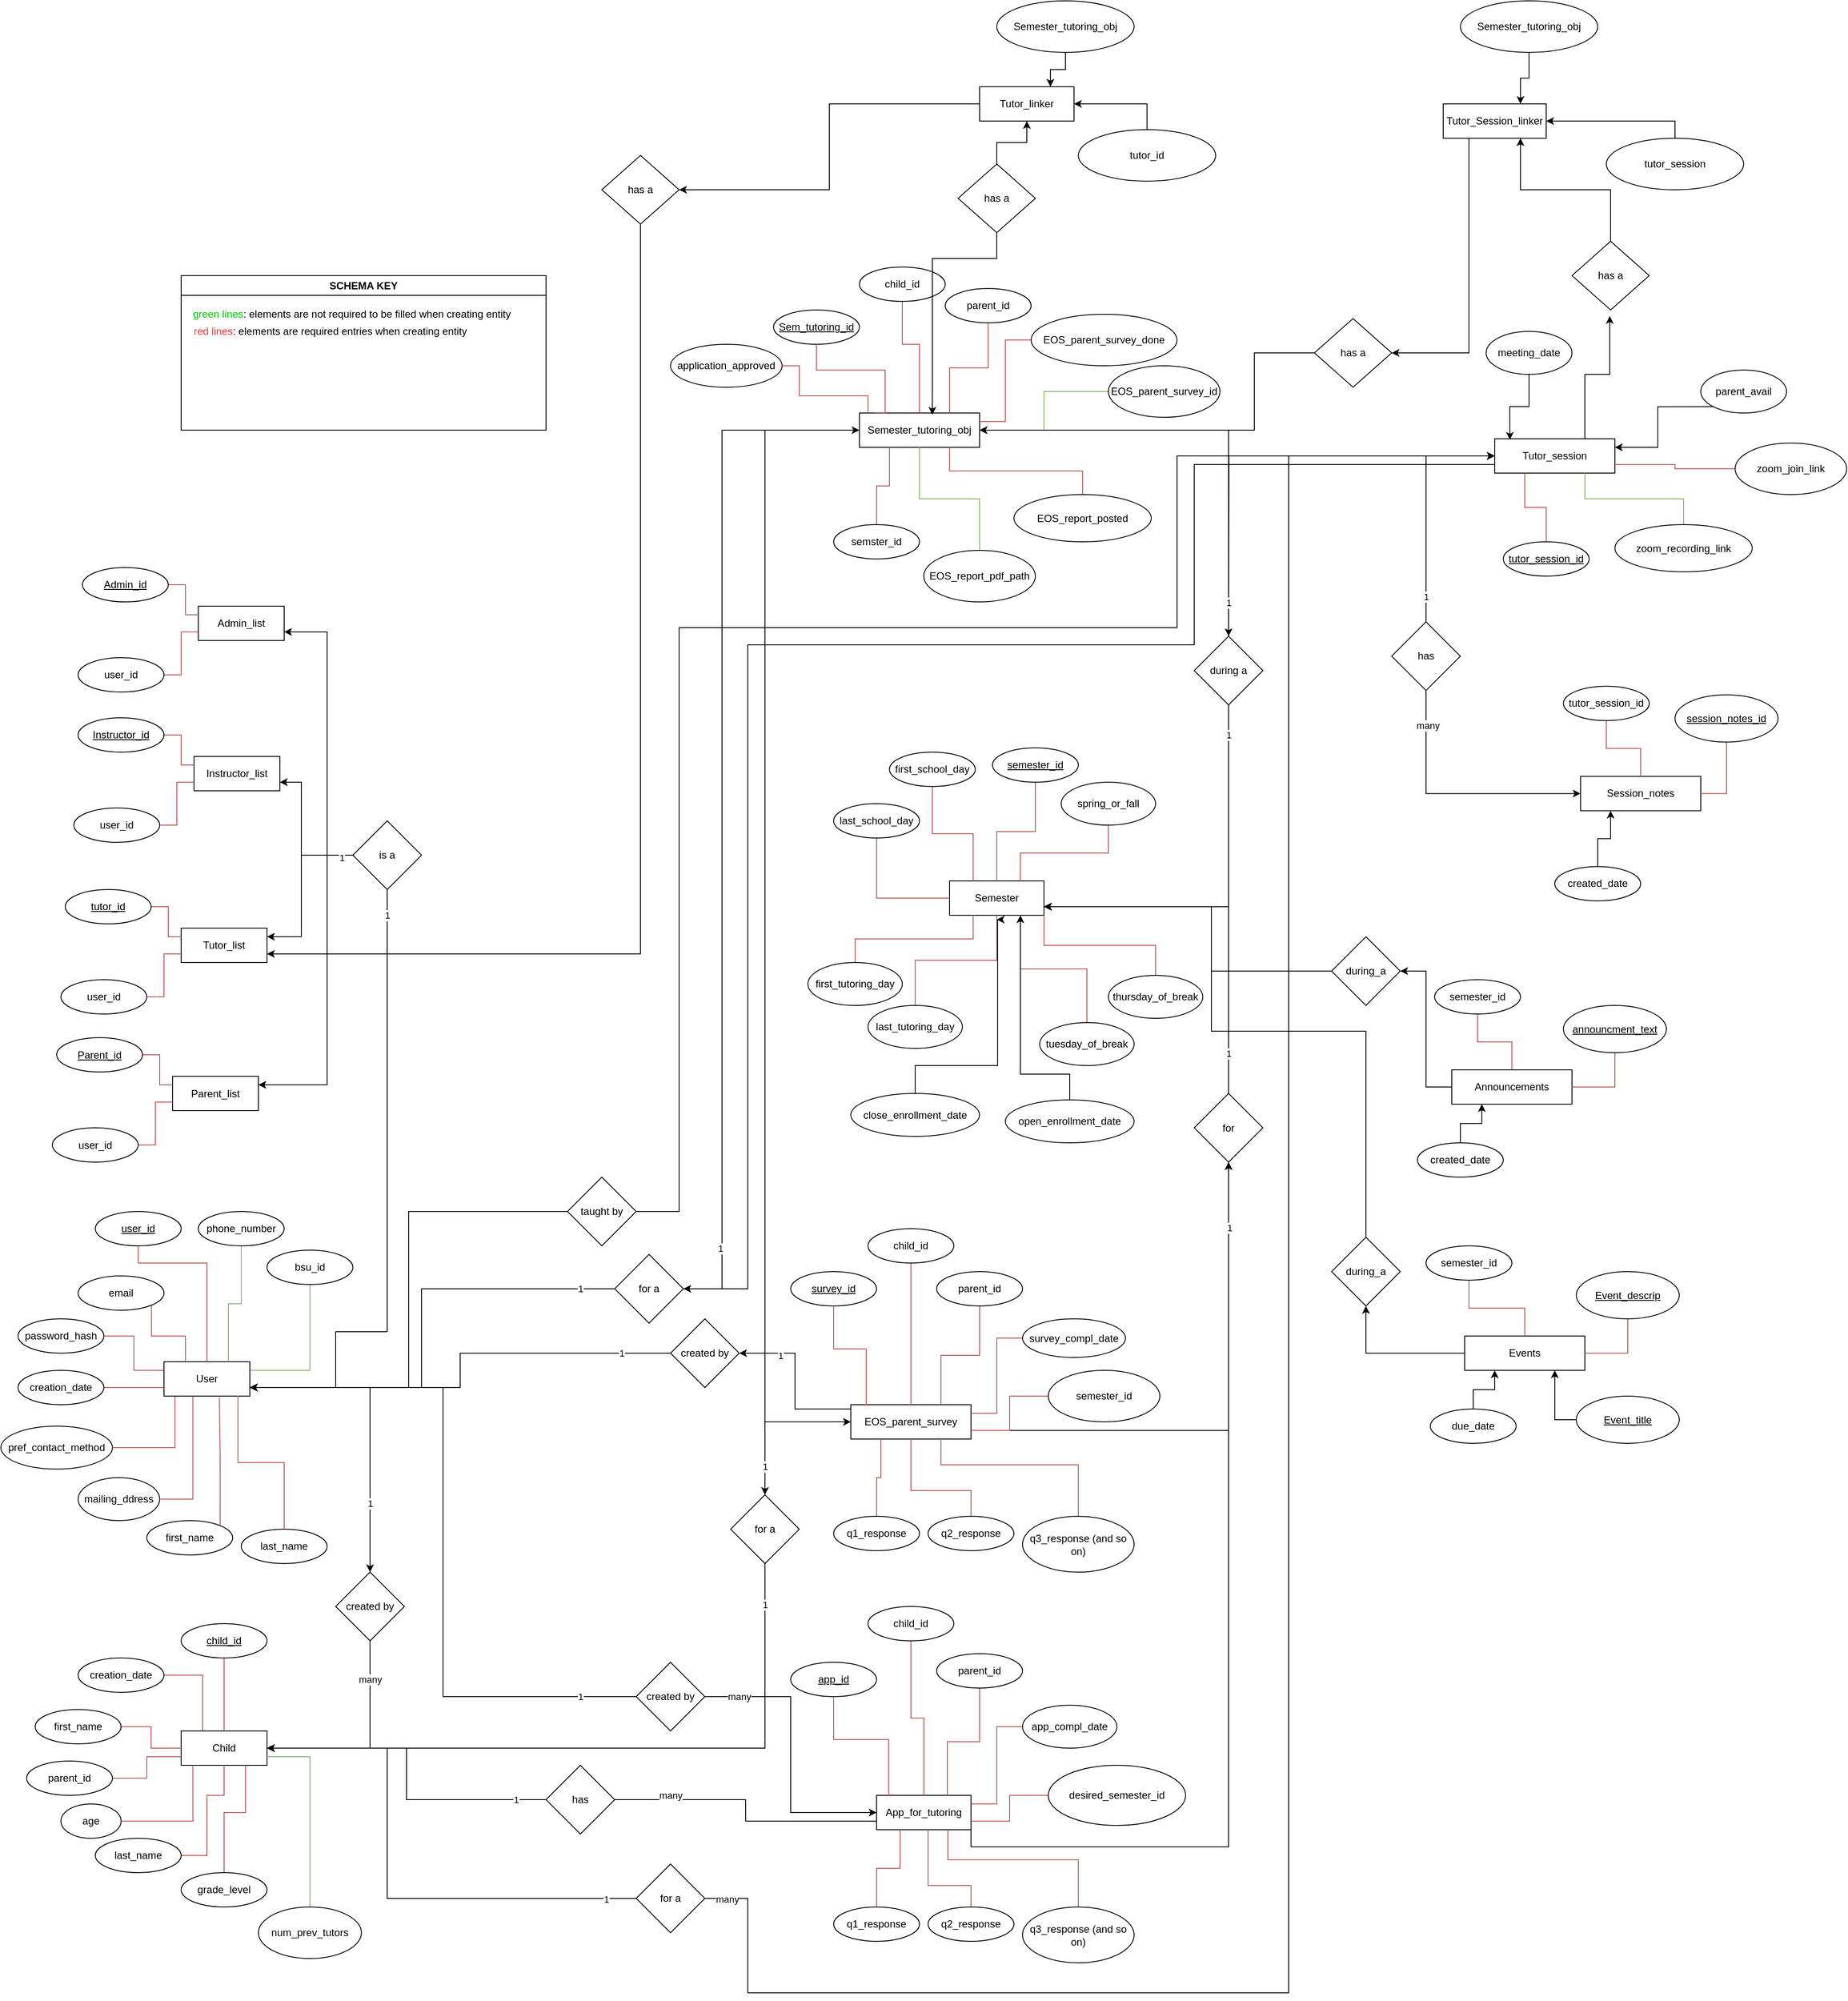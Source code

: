 <mxfile version="24.0.5" type="device">
  <diagram id="R2lEEEUBdFMjLlhIrx00" name="Page-1">
    <mxGraphModel dx="2074" dy="2990" grid="1" gridSize="10" guides="1" tooltips="1" connect="1" arrows="1" fold="1" page="1" pageScale="1" pageWidth="850" pageHeight="1100" math="0" shadow="0" extFonts="Permanent Marker^https://fonts.googleapis.com/css?family=Permanent+Marker">
      <root>
        <mxCell id="0" />
        <mxCell id="1" parent="0" />
        <mxCell id="3Qp0FOMEADOnAeZgJvAb-78" style="edgeStyle=orthogonalEdgeStyle;rounded=0;orthogonalLoop=1;jettySize=auto;html=1;exitX=1;exitY=0.75;exitDx=0;exitDy=0;entryX=0.5;entryY=0;entryDx=0;entryDy=0;" parent="1" source="dRT8ozILV0_iqANmPN8o-3" target="3Qp0FOMEADOnAeZgJvAb-77" edge="1">
          <mxGeometry relative="1" as="geometry" />
        </mxCell>
        <mxCell id="3Qp0FOMEADOnAeZgJvAb-81" value="1" style="edgeLabel;html=1;align=center;verticalAlign=middle;resizable=0;points=[];" parent="3Qp0FOMEADOnAeZgJvAb-78" vertex="1" connectable="0">
          <mxGeometry x="0.549" relative="1" as="geometry">
            <mxPoint as="offset" />
          </mxGeometry>
        </mxCell>
        <mxCell id="dRT8ozILV0_iqANmPN8o-3" value="User" style="whiteSpace=wrap;html=1;align=center;" parent="1" vertex="1">
          <mxGeometry x="200" y="185" width="100" height="40" as="geometry" />
        </mxCell>
        <mxCell id="dRT8ozILV0_iqANmPN8o-4" style="edgeStyle=orthogonalEdgeStyle;rounded=0;orthogonalLoop=1;jettySize=auto;html=1;exitX=0.5;exitY=1;exitDx=0;exitDy=0;entryX=0.75;entryY=0;entryDx=0;entryDy=0;endArrow=none;endFill=0;fillColor=#d5e8d4;strokeColor=#82b366;" parent="1" source="dRT8ozILV0_iqANmPN8o-5" target="dRT8ozILV0_iqANmPN8o-3" edge="1">
          <mxGeometry relative="1" as="geometry" />
        </mxCell>
        <mxCell id="dRT8ozILV0_iqANmPN8o-5" value="phone_number" style="ellipse;whiteSpace=wrap;html=1;align=center;" parent="1" vertex="1">
          <mxGeometry x="240" y="10" width="100" height="40" as="geometry" />
        </mxCell>
        <mxCell id="dRT8ozILV0_iqANmPN8o-6" style="edgeStyle=orthogonalEdgeStyle;rounded=0;orthogonalLoop=1;jettySize=auto;html=1;exitX=1;exitY=0.5;exitDx=0;exitDy=0;entryX=0;entryY=0.25;entryDx=0;entryDy=0;endArrow=none;endFill=0;fillColor=#f8cecc;strokeColor=#b85450;" parent="1" source="dRT8ozILV0_iqANmPN8o-7" target="dRT8ozILV0_iqANmPN8o-3" edge="1">
          <mxGeometry relative="1" as="geometry" />
        </mxCell>
        <mxCell id="dRT8ozILV0_iqANmPN8o-7" value="password_hash" style="ellipse;whiteSpace=wrap;html=1;align=center;" parent="1" vertex="1">
          <mxGeometry x="30" y="135" width="100" height="40" as="geometry" />
        </mxCell>
        <mxCell id="dRT8ozILV0_iqANmPN8o-8" style="edgeStyle=orthogonalEdgeStyle;rounded=0;orthogonalLoop=1;jettySize=auto;html=1;exitX=1;exitY=1;exitDx=0;exitDy=0;entryX=0.25;entryY=0;entryDx=0;entryDy=0;endArrow=none;endFill=0;fillColor=#f8cecc;strokeColor=#b85450;" parent="1" source="dRT8ozILV0_iqANmPN8o-9" target="dRT8ozILV0_iqANmPN8o-3" edge="1">
          <mxGeometry relative="1" as="geometry" />
        </mxCell>
        <mxCell id="dRT8ozILV0_iqANmPN8o-9" value="email" style="ellipse;whiteSpace=wrap;html=1;align=center;" parent="1" vertex="1">
          <mxGeometry x="100" y="85" width="100" height="40" as="geometry" />
        </mxCell>
        <mxCell id="dRT8ozILV0_iqANmPN8o-10" style="edgeStyle=orthogonalEdgeStyle;rounded=0;orthogonalLoop=1;jettySize=auto;html=1;exitX=1;exitY=0.5;exitDx=0;exitDy=0;entryX=0;entryY=0.75;entryDx=0;entryDy=0;endArrow=none;endFill=0;fillColor=#f8cecc;strokeColor=#b85450;" parent="1" source="dRT8ozILV0_iqANmPN8o-11" target="dRT8ozILV0_iqANmPN8o-3" edge="1">
          <mxGeometry relative="1" as="geometry" />
        </mxCell>
        <mxCell id="dRT8ozILV0_iqANmPN8o-11" value="creation_date" style="ellipse;whiteSpace=wrap;html=1;align=center;" parent="1" vertex="1">
          <mxGeometry x="30" y="195" width="100" height="40" as="geometry" />
        </mxCell>
        <mxCell id="dRT8ozILV0_iqANmPN8o-17" style="edgeStyle=orthogonalEdgeStyle;rounded=0;orthogonalLoop=1;jettySize=auto;html=1;exitX=0.5;exitY=1;exitDx=0;exitDy=0;entryX=0.5;entryY=0;entryDx=0;entryDy=0;endArrow=none;endFill=0;fillColor=#f8cecc;strokeColor=#b85450;" parent="1" source="dRT8ozILV0_iqANmPN8o-18" target="dRT8ozILV0_iqANmPN8o-3" edge="1">
          <mxGeometry relative="1" as="geometry">
            <Array as="points">
              <mxPoint x="170" y="70" />
              <mxPoint x="250" y="70" />
            </Array>
          </mxGeometry>
        </mxCell>
        <mxCell id="dRT8ozILV0_iqANmPN8o-18" value="user_id" style="ellipse;whiteSpace=wrap;html=1;align=center;fontStyle=4;" parent="1" vertex="1">
          <mxGeometry x="120" y="10" width="100" height="40" as="geometry" />
        </mxCell>
        <mxCell id="dRT8ozILV0_iqANmPN8o-19" value="pref_contact_method" style="ellipse;whiteSpace=wrap;html=1;align=center;" parent="1" vertex="1">
          <mxGeometry x="10" y="260" width="130" height="50" as="geometry" />
        </mxCell>
        <mxCell id="dRT8ozILV0_iqANmPN8o-20" style="edgeStyle=orthogonalEdgeStyle;rounded=0;orthogonalLoop=1;jettySize=auto;html=1;exitX=1;exitY=0.5;exitDx=0;exitDy=0;entryX=0.128;entryY=1.008;entryDx=0;entryDy=0;entryPerimeter=0;endArrow=none;endFill=0;fillColor=#f8cecc;strokeColor=#b85450;" parent="1" source="dRT8ozILV0_iqANmPN8o-19" target="dRT8ozILV0_iqANmPN8o-3" edge="1">
          <mxGeometry relative="1" as="geometry" />
        </mxCell>
        <mxCell id="dRT8ozILV0_iqANmPN8o-21" value="mailing_ddress" style="ellipse;whiteSpace=wrap;html=1;align=center;" parent="1" vertex="1">
          <mxGeometry x="100" y="320" width="95" height="50" as="geometry" />
        </mxCell>
        <mxCell id="dRT8ozILV0_iqANmPN8o-22" value="first_name" style="ellipse;whiteSpace=wrap;html=1;align=center;" parent="1" vertex="1">
          <mxGeometry x="180" y="370" width="100" height="40" as="geometry" />
        </mxCell>
        <mxCell id="dRT8ozILV0_iqANmPN8o-23" value="last_name" style="ellipse;whiteSpace=wrap;html=1;align=center;" parent="1" vertex="1">
          <mxGeometry x="290" y="380" width="100" height="40" as="geometry" />
        </mxCell>
        <mxCell id="dRT8ozILV0_iqANmPN8o-24" style="edgeStyle=orthogonalEdgeStyle;rounded=0;orthogonalLoop=1;jettySize=auto;html=1;exitX=1;exitY=0.5;exitDx=0;exitDy=0;entryX=0.337;entryY=1.008;entryDx=0;entryDy=0;entryPerimeter=0;endArrow=none;endFill=0;fillColor=#f8cecc;strokeColor=#b85450;" parent="1" source="dRT8ozILV0_iqANmPN8o-21" target="dRT8ozILV0_iqANmPN8o-3" edge="1">
          <mxGeometry relative="1" as="geometry" />
        </mxCell>
        <mxCell id="dRT8ozILV0_iqANmPN8o-25" style="edgeStyle=orthogonalEdgeStyle;rounded=0;orthogonalLoop=1;jettySize=auto;html=1;exitX=1;exitY=0;exitDx=0;exitDy=0;entryX=0.645;entryY=1.05;entryDx=0;entryDy=0;entryPerimeter=0;endArrow=none;endFill=0;fillColor=#f8cecc;strokeColor=#b85450;" parent="1" source="dRT8ozILV0_iqANmPN8o-22" target="dRT8ozILV0_iqANmPN8o-3" edge="1">
          <mxGeometry relative="1" as="geometry" />
        </mxCell>
        <mxCell id="dRT8ozILV0_iqANmPN8o-26" style="edgeStyle=orthogonalEdgeStyle;rounded=0;orthogonalLoop=1;jettySize=auto;html=1;exitX=0.5;exitY=0;exitDx=0;exitDy=0;entryX=0.862;entryY=0.988;entryDx=0;entryDy=0;entryPerimeter=0;endArrow=none;endFill=0;fillColor=#f8cecc;strokeColor=#b85450;" parent="1" source="dRT8ozILV0_iqANmPN8o-23" target="dRT8ozILV0_iqANmPN8o-3" edge="1">
          <mxGeometry relative="1" as="geometry" />
        </mxCell>
        <mxCell id="dRT8ozILV0_iqANmPN8o-27" value="Child" style="whiteSpace=wrap;html=1;align=center;" parent="1" vertex="1">
          <mxGeometry x="220" y="615" width="100" height="40" as="geometry" />
        </mxCell>
        <mxCell id="dRT8ozILV0_iqANmPN8o-51" style="edgeStyle=orthogonalEdgeStyle;rounded=0;orthogonalLoop=1;jettySize=auto;html=1;exitX=1;exitY=0.5;exitDx=0;exitDy=0;entryX=0.25;entryY=0;entryDx=0;entryDy=0;endArrow=none;endFill=0;fillColor=#f8cecc;strokeColor=#b85450;" parent="1" source="dRT8ozILV0_iqANmPN8o-35" target="dRT8ozILV0_iqANmPN8o-27" edge="1">
          <mxGeometry relative="1" as="geometry" />
        </mxCell>
        <mxCell id="dRT8ozILV0_iqANmPN8o-35" value="creation_date" style="ellipse;whiteSpace=wrap;html=1;align=center;" parent="1" vertex="1">
          <mxGeometry x="100" y="530" width="100" height="40" as="geometry" />
        </mxCell>
        <mxCell id="dRT8ozILV0_iqANmPN8o-36" style="edgeStyle=orthogonalEdgeStyle;rounded=0;orthogonalLoop=1;jettySize=auto;html=1;exitX=0.5;exitY=1;exitDx=0;exitDy=0;entryX=0.5;entryY=0;entryDx=0;entryDy=0;endArrow=none;endFill=0;fillColor=#f8cecc;strokeColor=#b85450;" parent="1" source="dRT8ozILV0_iqANmPN8o-37" target="dRT8ozILV0_iqANmPN8o-27" edge="1">
          <mxGeometry relative="1" as="geometry" />
        </mxCell>
        <mxCell id="dRT8ozILV0_iqANmPN8o-37" value="child_id" style="ellipse;whiteSpace=wrap;html=1;align=center;fontStyle=4;" parent="1" vertex="1">
          <mxGeometry x="220" y="490" width="100" height="40" as="geometry" />
        </mxCell>
        <mxCell id="dRT8ozILV0_iqANmPN8o-50" style="edgeStyle=orthogonalEdgeStyle;rounded=0;orthogonalLoop=1;jettySize=auto;html=1;exitX=1;exitY=0.5;exitDx=0;exitDy=0;entryX=0;entryY=0.5;entryDx=0;entryDy=0;endArrow=none;endFill=0;fillColor=#f8cecc;strokeColor=#b85450;" parent="1" source="dRT8ozILV0_iqANmPN8o-41" target="dRT8ozILV0_iqANmPN8o-27" edge="1">
          <mxGeometry relative="1" as="geometry" />
        </mxCell>
        <mxCell id="dRT8ozILV0_iqANmPN8o-41" value="first_name" style="ellipse;whiteSpace=wrap;html=1;align=center;" parent="1" vertex="1">
          <mxGeometry x="50" y="590" width="100" height="40" as="geometry" />
        </mxCell>
        <mxCell id="dRT8ozILV0_iqANmPN8o-48" style="edgeStyle=orthogonalEdgeStyle;rounded=0;orthogonalLoop=1;jettySize=auto;html=1;exitX=1;exitY=0.5;exitDx=0;exitDy=0;entryX=0.5;entryY=1;entryDx=0;entryDy=0;endArrow=none;endFill=0;fillColor=#f8cecc;strokeColor=#b85450;" parent="1" source="dRT8ozILV0_iqANmPN8o-42" target="dRT8ozILV0_iqANmPN8o-27" edge="1">
          <mxGeometry relative="1" as="geometry">
            <Array as="points">
              <mxPoint x="250" y="760" />
              <mxPoint x="250" y="690" />
              <mxPoint x="270" y="690" />
            </Array>
          </mxGeometry>
        </mxCell>
        <mxCell id="dRT8ozILV0_iqANmPN8o-42" value="last_name" style="ellipse;whiteSpace=wrap;html=1;align=center;" parent="1" vertex="1">
          <mxGeometry x="120" y="740" width="100" height="40" as="geometry" />
        </mxCell>
        <mxCell id="dRT8ozILV0_iqANmPN8o-49" style="edgeStyle=orthogonalEdgeStyle;rounded=0;orthogonalLoop=1;jettySize=auto;html=1;exitX=0.5;exitY=0;exitDx=0;exitDy=0;entryX=0.75;entryY=1;entryDx=0;entryDy=0;endArrow=none;endFill=0;fillColor=#f8cecc;strokeColor=#b85450;" parent="1" source="dRT8ozILV0_iqANmPN8o-46" target="dRT8ozILV0_iqANmPN8o-27" edge="1">
          <mxGeometry relative="1" as="geometry">
            <Array as="points">
              <mxPoint x="270" y="710" />
              <mxPoint x="295" y="710" />
            </Array>
          </mxGeometry>
        </mxCell>
        <mxCell id="dRT8ozILV0_iqANmPN8o-46" value="grade_level" style="ellipse;whiteSpace=wrap;html=1;align=center;" parent="1" vertex="1">
          <mxGeometry x="220" y="780" width="100" height="40" as="geometry" />
        </mxCell>
        <mxCell id="dRT8ozILV0_iqANmPN8o-52" value="age" style="ellipse;whiteSpace=wrap;html=1;align=center;" parent="1" vertex="1">
          <mxGeometry x="80" y="700" width="70" height="40" as="geometry" />
        </mxCell>
        <mxCell id="dRT8ozILV0_iqANmPN8o-53" style="edgeStyle=orthogonalEdgeStyle;rounded=0;orthogonalLoop=1;jettySize=auto;html=1;exitX=1;exitY=0.5;exitDx=0;exitDy=0;entryX=0.137;entryY=1.029;entryDx=0;entryDy=0;entryPerimeter=0;endArrow=none;endFill=0;fillColor=#f8cecc;strokeColor=#b85450;" parent="1" source="dRT8ozILV0_iqANmPN8o-52" target="dRT8ozILV0_iqANmPN8o-27" edge="1">
          <mxGeometry relative="1" as="geometry" />
        </mxCell>
        <mxCell id="3Qp0FOMEADOnAeZgJvAb-71" style="edgeStyle=orthogonalEdgeStyle;rounded=0;orthogonalLoop=1;jettySize=auto;html=1;exitX=1;exitY=1;exitDx=0;exitDy=0;entryX=0.5;entryY=1;entryDx=0;entryDy=0;" parent="1" source="dRT8ozILV0_iqANmPN8o-118" target="3Qp0FOMEADOnAeZgJvAb-69" edge="1">
          <mxGeometry relative="1" as="geometry">
            <mxPoint x="1195" y="747.5" as="sourcePoint" />
            <mxPoint x="1495" y="-20" as="targetPoint" />
          </mxGeometry>
        </mxCell>
        <mxCell id="dRT8ozILV0_iqANmPN8o-118" value="App_for_tutoring" style="whiteSpace=wrap;html=1;align=center;" parent="1" vertex="1">
          <mxGeometry x="1030" y="690" width="110" height="40" as="geometry" />
        </mxCell>
        <mxCell id="dRT8ozILV0_iqANmPN8o-119" style="edgeStyle=orthogonalEdgeStyle;rounded=0;orthogonalLoop=1;jettySize=auto;html=1;exitX=0.5;exitY=1;exitDx=0;exitDy=0;entryX=0.75;entryY=0;entryDx=0;entryDy=0;endArrow=none;endFill=0;fillColor=#f8cecc;strokeColor=#b85450;" parent="1" source="dRT8ozILV0_iqANmPN8o-120" target="dRT8ozILV0_iqANmPN8o-118" edge="1">
          <mxGeometry relative="1" as="geometry" />
        </mxCell>
        <mxCell id="dRT8ozILV0_iqANmPN8o-120" value="parent_id" style="ellipse;whiteSpace=wrap;html=1;align=center;" parent="1" vertex="1">
          <mxGeometry x="1100" y="525" width="100" height="40" as="geometry" />
        </mxCell>
        <mxCell id="dRT8ozILV0_iqANmPN8o-134" style="edgeStyle=orthogonalEdgeStyle;rounded=0;orthogonalLoop=1;jettySize=auto;html=1;exitX=0.5;exitY=0;exitDx=0;exitDy=0;entryX=0.25;entryY=1;entryDx=0;entryDy=0;endArrow=none;endFill=0;fillColor=#f8cecc;strokeColor=#b85450;" parent="1" source="dRT8ozILV0_iqANmPN8o-122" target="dRT8ozILV0_iqANmPN8o-118" edge="1">
          <mxGeometry relative="1" as="geometry" />
        </mxCell>
        <mxCell id="dRT8ozILV0_iqANmPN8o-122" value="q1_response" style="ellipse;whiteSpace=wrap;html=1;align=center;" parent="1" vertex="1">
          <mxGeometry x="980" y="820" width="100" height="40" as="geometry" />
        </mxCell>
        <mxCell id="dRT8ozILV0_iqANmPN8o-123" value="&lt;u&gt;app_id&lt;/u&gt;" style="ellipse;whiteSpace=wrap;html=1;align=center;" parent="1" vertex="1">
          <mxGeometry x="930" y="535" width="100" height="40" as="geometry" />
        </mxCell>
        <mxCell id="dRT8ozILV0_iqANmPN8o-131" style="edgeStyle=orthogonalEdgeStyle;rounded=0;orthogonalLoop=1;jettySize=auto;html=1;exitX=0.5;exitY=1;exitDx=0;exitDy=0;entryX=0.5;entryY=0;entryDx=0;entryDy=0;endArrow=none;endFill=0;fillColor=#f8cecc;strokeColor=#b85450;" parent="1" source="dRT8ozILV0_iqANmPN8o-128" target="dRT8ozILV0_iqANmPN8o-118" edge="1">
          <mxGeometry relative="1" as="geometry" />
        </mxCell>
        <mxCell id="dRT8ozILV0_iqANmPN8o-128" value="child_id" style="ellipse;whiteSpace=wrap;html=1;align=center;" parent="1" vertex="1">
          <mxGeometry x="1020" y="470" width="100" height="40" as="geometry" />
        </mxCell>
        <mxCell id="dRT8ozILV0_iqANmPN8o-129" style="edgeStyle=orthogonalEdgeStyle;rounded=0;orthogonalLoop=1;jettySize=auto;html=1;exitX=0.5;exitY=1;exitDx=0;exitDy=0;entryX=0.128;entryY=0.008;entryDx=0;entryDy=0;entryPerimeter=0;endArrow=none;endFill=0;fillColor=#f8cecc;strokeColor=#b85450;" parent="1" source="dRT8ozILV0_iqANmPN8o-123" target="dRT8ozILV0_iqANmPN8o-118" edge="1">
          <mxGeometry relative="1" as="geometry">
            <Array as="points">
              <mxPoint x="980" y="625" />
              <mxPoint x="1044" y="625" />
            </Array>
          </mxGeometry>
        </mxCell>
        <mxCell id="dRT8ozILV0_iqANmPN8o-135" style="edgeStyle=orthogonalEdgeStyle;rounded=0;orthogonalLoop=1;jettySize=auto;html=1;exitX=0.5;exitY=0;exitDx=0;exitDy=0;endArrow=none;endFill=0;fillColor=#f8cecc;strokeColor=#b85450;" parent="1" source="dRT8ozILV0_iqANmPN8o-132" target="dRT8ozILV0_iqANmPN8o-118" edge="1">
          <mxGeometry relative="1" as="geometry">
            <Array as="points">
              <mxPoint x="1140" y="795" />
              <mxPoint x="1090" y="795" />
            </Array>
          </mxGeometry>
        </mxCell>
        <mxCell id="dRT8ozILV0_iqANmPN8o-132" value="q2_response" style="ellipse;whiteSpace=wrap;html=1;align=center;" parent="1" vertex="1">
          <mxGeometry x="1090" y="820" width="100" height="40" as="geometry" />
        </mxCell>
        <mxCell id="dRT8ozILV0_iqANmPN8o-136" style="edgeStyle=orthogonalEdgeStyle;rounded=0;orthogonalLoop=1;jettySize=auto;html=1;exitX=0.5;exitY=0;exitDx=0;exitDy=0;entryX=0.75;entryY=1;entryDx=0;entryDy=0;endArrow=none;endFill=0;fillColor=#f8cecc;strokeColor=#b85450;" parent="1" source="dRT8ozILV0_iqANmPN8o-133" target="dRT8ozILV0_iqANmPN8o-118" edge="1">
          <mxGeometry relative="1" as="geometry">
            <Array as="points">
              <mxPoint x="1265" y="765" />
              <mxPoint x="1113" y="765" />
              <mxPoint x="1113" y="730" />
            </Array>
          </mxGeometry>
        </mxCell>
        <mxCell id="dRT8ozILV0_iqANmPN8o-133" value="q3_response (and so on)" style="ellipse;whiteSpace=wrap;html=1;align=center;" parent="1" vertex="1">
          <mxGeometry x="1200" y="820" width="130" height="65" as="geometry" />
        </mxCell>
        <mxCell id="dRT8ozILV0_iqANmPN8o-140" style="edgeStyle=orthogonalEdgeStyle;rounded=0;orthogonalLoop=1;jettySize=auto;html=1;exitX=0;exitY=0.5;exitDx=0;exitDy=0;entryX=1;entryY=0.25;entryDx=0;entryDy=0;endArrow=none;endFill=0;fillColor=#f8cecc;strokeColor=#b85450;" parent="1" source="dRT8ozILV0_iqANmPN8o-137" target="dRT8ozILV0_iqANmPN8o-118" edge="1">
          <mxGeometry relative="1" as="geometry" />
        </mxCell>
        <mxCell id="dRT8ozILV0_iqANmPN8o-137" value="app_compl_date" style="ellipse;whiteSpace=wrap;html=1;align=center;" parent="1" vertex="1">
          <mxGeometry x="1200" y="585" width="110" height="50" as="geometry" />
        </mxCell>
        <mxCell id="dRT8ozILV0_iqANmPN8o-139" style="edgeStyle=orthogonalEdgeStyle;rounded=0;orthogonalLoop=1;jettySize=auto;html=1;exitX=0;exitY=0.5;exitDx=0;exitDy=0;entryX=1;entryY=0.75;entryDx=0;entryDy=0;endArrow=none;endFill=0;fillColor=#f8cecc;strokeColor=#b85450;" parent="1" source="dRT8ozILV0_iqANmPN8o-138" target="dRT8ozILV0_iqANmPN8o-118" edge="1">
          <mxGeometry relative="1" as="geometry" />
        </mxCell>
        <mxCell id="dRT8ozILV0_iqANmPN8o-138" value="desired_semester_id" style="ellipse;whiteSpace=wrap;html=1;align=center;" parent="1" vertex="1">
          <mxGeometry x="1230" y="655" width="160" height="70" as="geometry" />
        </mxCell>
        <mxCell id="3Qp0FOMEADOnAeZgJvAb-91" style="edgeStyle=orthogonalEdgeStyle;rounded=0;orthogonalLoop=1;jettySize=auto;html=1;exitX=1;exitY=0.75;exitDx=0;exitDy=0;entryX=0.5;entryY=1;entryDx=0;entryDy=0;" parent="1" source="dRT8ozILV0_iqANmPN8o-141" target="3Qp0FOMEADOnAeZgJvAb-69" edge="1">
          <mxGeometry relative="1" as="geometry" />
        </mxCell>
        <mxCell id="3Qp0FOMEADOnAeZgJvAb-92" value="1" style="edgeLabel;html=1;align=center;verticalAlign=middle;resizable=0;points=[];" parent="3Qp0FOMEADOnAeZgJvAb-91" vertex="1" connectable="0">
          <mxGeometry x="0.75" y="-1" relative="1" as="geometry">
            <mxPoint as="offset" />
          </mxGeometry>
        </mxCell>
        <mxCell id="3Qp0FOMEADOnAeZgJvAb-98" style="edgeStyle=orthogonalEdgeStyle;rounded=0;orthogonalLoop=1;jettySize=auto;html=1;exitX=0;exitY=0.5;exitDx=0;exitDy=0;entryX=1;entryY=0.5;entryDx=0;entryDy=0;" parent="1" source="dRT8ozILV0_iqANmPN8o-141" target="3Qp0FOMEADOnAeZgJvAb-97" edge="1">
          <mxGeometry relative="1" as="geometry">
            <Array as="points">
              <mxPoint x="1000" y="240" />
              <mxPoint x="935" y="240" />
              <mxPoint x="935" y="175" />
            </Array>
          </mxGeometry>
        </mxCell>
        <mxCell id="3Qp0FOMEADOnAeZgJvAb-101" value="1" style="edgeLabel;html=1;align=center;verticalAlign=middle;resizable=0;points=[];" parent="3Qp0FOMEADOnAeZgJvAb-98" vertex="1" connectable="0">
          <mxGeometry x="0.543" y="3" relative="1" as="geometry">
            <mxPoint as="offset" />
          </mxGeometry>
        </mxCell>
        <mxCell id="dRT8ozILV0_iqANmPN8o-141" value="EOS_parent_survey" style="whiteSpace=wrap;html=1;align=center;" parent="1" vertex="1">
          <mxGeometry x="1000" y="235" width="140" height="40" as="geometry" />
        </mxCell>
        <mxCell id="dRT8ozILV0_iqANmPN8o-142" style="edgeStyle=orthogonalEdgeStyle;rounded=0;orthogonalLoop=1;jettySize=auto;html=1;exitX=0.5;exitY=1;exitDx=0;exitDy=0;entryX=0.75;entryY=0;entryDx=0;entryDy=0;endArrow=none;endFill=0;fillColor=#f8cecc;strokeColor=#b85450;" parent="1" source="dRT8ozILV0_iqANmPN8o-143" target="dRT8ozILV0_iqANmPN8o-141" edge="1">
          <mxGeometry relative="1" as="geometry" />
        </mxCell>
        <mxCell id="dRT8ozILV0_iqANmPN8o-143" value="parent_id" style="ellipse;whiteSpace=wrap;html=1;align=center;" parent="1" vertex="1">
          <mxGeometry x="1100" y="80" width="100" height="40" as="geometry" />
        </mxCell>
        <mxCell id="dRT8ozILV0_iqANmPN8o-144" style="edgeStyle=orthogonalEdgeStyle;rounded=0;orthogonalLoop=1;jettySize=auto;html=1;exitX=0.5;exitY=0;exitDx=0;exitDy=0;entryX=0.25;entryY=1;entryDx=0;entryDy=0;endArrow=none;endFill=0;fillColor=#f8cecc;strokeColor=#b85450;" parent="1" source="dRT8ozILV0_iqANmPN8o-145" target="dRT8ozILV0_iqANmPN8o-141" edge="1">
          <mxGeometry relative="1" as="geometry" />
        </mxCell>
        <mxCell id="dRT8ozILV0_iqANmPN8o-145" value="q1_response" style="ellipse;whiteSpace=wrap;html=1;align=center;" parent="1" vertex="1">
          <mxGeometry x="980" y="365" width="100" height="40" as="geometry" />
        </mxCell>
        <mxCell id="dRT8ozILV0_iqANmPN8o-146" value="&lt;u&gt;survey_id&lt;/u&gt;" style="ellipse;whiteSpace=wrap;html=1;align=center;" parent="1" vertex="1">
          <mxGeometry x="930" y="80" width="100" height="40" as="geometry" />
        </mxCell>
        <mxCell id="dRT8ozILV0_iqANmPN8o-147" style="edgeStyle=orthogonalEdgeStyle;rounded=0;orthogonalLoop=1;jettySize=auto;html=1;exitX=0.5;exitY=1;exitDx=0;exitDy=0;entryX=0.5;entryY=0;entryDx=0;entryDy=0;endArrow=none;endFill=0;fillColor=#f8cecc;strokeColor=#b85450;" parent="1" source="dRT8ozILV0_iqANmPN8o-148" target="dRT8ozILV0_iqANmPN8o-141" edge="1">
          <mxGeometry relative="1" as="geometry" />
        </mxCell>
        <mxCell id="dRT8ozILV0_iqANmPN8o-148" value="child_id" style="ellipse;whiteSpace=wrap;html=1;align=center;" parent="1" vertex="1">
          <mxGeometry x="1020" y="30" width="100" height="40" as="geometry" />
        </mxCell>
        <mxCell id="dRT8ozILV0_iqANmPN8o-149" style="edgeStyle=orthogonalEdgeStyle;rounded=0;orthogonalLoop=1;jettySize=auto;html=1;exitX=0.5;exitY=1;exitDx=0;exitDy=0;entryX=0.128;entryY=0.008;entryDx=0;entryDy=0;entryPerimeter=0;endArrow=none;endFill=0;fillColor=#f8cecc;strokeColor=#b85450;" parent="1" source="dRT8ozILV0_iqANmPN8o-146" target="dRT8ozILV0_iqANmPN8o-141" edge="1">
          <mxGeometry relative="1" as="geometry">
            <Array as="points">
              <mxPoint x="980" y="170" />
              <mxPoint x="1018" y="170" />
            </Array>
          </mxGeometry>
        </mxCell>
        <mxCell id="dRT8ozILV0_iqANmPN8o-159" style="edgeStyle=orthogonalEdgeStyle;rounded=0;orthogonalLoop=1;jettySize=auto;html=1;exitX=0.5;exitY=0;exitDx=0;exitDy=0;entryX=0.5;entryY=1;entryDx=0;entryDy=0;endArrow=none;endFill=0;fillColor=#f8cecc;strokeColor=#b85450;" parent="1" source="dRT8ozILV0_iqANmPN8o-151" target="dRT8ozILV0_iqANmPN8o-141" edge="1">
          <mxGeometry relative="1" as="geometry">
            <Array as="points">
              <mxPoint x="1140" y="335" />
              <mxPoint x="1070" y="335" />
            </Array>
          </mxGeometry>
        </mxCell>
        <mxCell id="dRT8ozILV0_iqANmPN8o-151" value="q2_response" style="ellipse;whiteSpace=wrap;html=1;align=center;" parent="1" vertex="1">
          <mxGeometry x="1090" y="365" width="100" height="40" as="geometry" />
        </mxCell>
        <mxCell id="dRT8ozILV0_iqANmPN8o-158" style="edgeStyle=orthogonalEdgeStyle;rounded=0;orthogonalLoop=1;jettySize=auto;html=1;exitX=0.5;exitY=0;exitDx=0;exitDy=0;entryX=0.75;entryY=1;entryDx=0;entryDy=0;endArrow=none;endFill=0;fillColor=#f8cecc;strokeColor=#b85450;" parent="1" source="dRT8ozILV0_iqANmPN8o-153" target="dRT8ozILV0_iqANmPN8o-141" edge="1">
          <mxGeometry relative="1" as="geometry">
            <Array as="points">
              <mxPoint x="1265" y="305" />
              <mxPoint x="1105" y="305" />
            </Array>
          </mxGeometry>
        </mxCell>
        <mxCell id="dRT8ozILV0_iqANmPN8o-153" value="q3_response (and so on)" style="ellipse;whiteSpace=wrap;html=1;align=center;" parent="1" vertex="1">
          <mxGeometry x="1200" y="365" width="130" height="65" as="geometry" />
        </mxCell>
        <mxCell id="dRT8ozILV0_iqANmPN8o-154" style="edgeStyle=orthogonalEdgeStyle;rounded=0;orthogonalLoop=1;jettySize=auto;html=1;exitX=0;exitY=0.5;exitDx=0;exitDy=0;entryX=1;entryY=0.25;entryDx=0;entryDy=0;endArrow=none;endFill=0;fillColor=#f8cecc;strokeColor=#b85450;" parent="1" source="dRT8ozILV0_iqANmPN8o-155" target="dRT8ozILV0_iqANmPN8o-141" edge="1">
          <mxGeometry relative="1" as="geometry" />
        </mxCell>
        <mxCell id="dRT8ozILV0_iqANmPN8o-155" value="survey_compl_date" style="ellipse;whiteSpace=wrap;html=1;align=center;" parent="1" vertex="1">
          <mxGeometry x="1200" y="135" width="120" height="45" as="geometry" />
        </mxCell>
        <mxCell id="dRT8ozILV0_iqANmPN8o-156" style="edgeStyle=orthogonalEdgeStyle;rounded=0;orthogonalLoop=1;jettySize=auto;html=1;exitX=0;exitY=0.5;exitDx=0;exitDy=0;entryX=1;entryY=0.75;entryDx=0;entryDy=0;endArrow=none;endFill=0;fillColor=#f8cecc;strokeColor=#b85450;" parent="1" source="dRT8ozILV0_iqANmPN8o-157" target="dRT8ozILV0_iqANmPN8o-141" edge="1">
          <mxGeometry relative="1" as="geometry" />
        </mxCell>
        <mxCell id="dRT8ozILV0_iqANmPN8o-157" value="semester_id" style="ellipse;whiteSpace=wrap;html=1;align=center;" parent="1" vertex="1">
          <mxGeometry x="1230" y="195" width="130" height="60" as="geometry" />
        </mxCell>
        <mxCell id="3Qp0FOMEADOnAeZgJvAb-103" style="edgeStyle=orthogonalEdgeStyle;rounded=0;orthogonalLoop=1;jettySize=auto;html=1;exitX=0;exitY=0.5;exitDx=0;exitDy=0;entryX=0.5;entryY=0;entryDx=0;entryDy=0;" parent="1" source="dRT8ozILV0_iqANmPN8o-160" target="3Qp0FOMEADOnAeZgJvAb-94" edge="1">
          <mxGeometry relative="1" as="geometry" />
        </mxCell>
        <mxCell id="dRT8ozILV0_iqANmPN8o-160" value="Semester_tutoring_obj" style="whiteSpace=wrap;html=1;align=center;" parent="1" vertex="1">
          <mxGeometry x="1010" y="-920" width="140" height="40" as="geometry" />
        </mxCell>
        <mxCell id="dRT8ozILV0_iqANmPN8o-161" style="edgeStyle=orthogonalEdgeStyle;rounded=0;orthogonalLoop=1;jettySize=auto;html=1;exitX=0.5;exitY=1;exitDx=0;exitDy=0;entryX=0.75;entryY=0;entryDx=0;entryDy=0;endArrow=none;endFill=0;fillColor=#f8cecc;strokeColor=#b85450;" parent="1" source="dRT8ozILV0_iqANmPN8o-162" target="dRT8ozILV0_iqANmPN8o-160" edge="1">
          <mxGeometry relative="1" as="geometry" />
        </mxCell>
        <mxCell id="dRT8ozILV0_iqANmPN8o-162" value="parent_id" style="ellipse;whiteSpace=wrap;html=1;align=center;" parent="1" vertex="1">
          <mxGeometry x="1110" y="-1065" width="100" height="40" as="geometry" />
        </mxCell>
        <mxCell id="dRT8ozILV0_iqANmPN8o-163" style="edgeStyle=orthogonalEdgeStyle;rounded=0;orthogonalLoop=1;jettySize=auto;html=1;exitX=0.5;exitY=0;exitDx=0;exitDy=0;entryX=0.25;entryY=1;entryDx=0;entryDy=0;endArrow=none;endFill=0;fillColor=#f8cecc;strokeColor=#b85450;" parent="1" source="dRT8ozILV0_iqANmPN8o-164" target="dRT8ozILV0_iqANmPN8o-160" edge="1">
          <mxGeometry relative="1" as="geometry" />
        </mxCell>
        <mxCell id="dRT8ozILV0_iqANmPN8o-164" value="semster_id" style="ellipse;whiteSpace=wrap;html=1;align=center;" parent="1" vertex="1">
          <mxGeometry x="980" y="-790" width="100" height="40" as="geometry" />
        </mxCell>
        <mxCell id="dRT8ozILV0_iqANmPN8o-165" value="&lt;u&gt;Sem_tutoring_id&lt;/u&gt;" style="ellipse;whiteSpace=wrap;html=1;align=center;" parent="1" vertex="1">
          <mxGeometry x="910" y="-1040" width="100" height="40" as="geometry" />
        </mxCell>
        <mxCell id="dRT8ozILV0_iqANmPN8o-166" style="edgeStyle=orthogonalEdgeStyle;rounded=0;orthogonalLoop=1;jettySize=auto;html=1;exitX=0.5;exitY=1;exitDx=0;exitDy=0;entryX=0.5;entryY=0;entryDx=0;entryDy=0;endArrow=none;endFill=0;fillColor=#f8cecc;strokeColor=#b85450;" parent="1" source="dRT8ozILV0_iqANmPN8o-167" target="dRT8ozILV0_iqANmPN8o-160" edge="1">
          <mxGeometry relative="1" as="geometry">
            <Array as="points">
              <mxPoint x="1060" y="-1000" />
              <mxPoint x="1080" y="-1000" />
            </Array>
          </mxGeometry>
        </mxCell>
        <mxCell id="dRT8ozILV0_iqANmPN8o-167" value="child_id" style="ellipse;whiteSpace=wrap;html=1;align=center;" parent="1" vertex="1">
          <mxGeometry x="1010" y="-1090" width="100" height="40" as="geometry" />
        </mxCell>
        <mxCell id="dRT8ozILV0_iqANmPN8o-168" style="edgeStyle=orthogonalEdgeStyle;rounded=0;orthogonalLoop=1;jettySize=auto;html=1;exitX=0.5;exitY=1;exitDx=0;exitDy=0;entryX=0.128;entryY=0.008;entryDx=0;entryDy=0;entryPerimeter=0;endArrow=none;endFill=0;fillColor=#f8cecc;strokeColor=#b85450;" parent="1" source="dRT8ozILV0_iqANmPN8o-165" target="dRT8ozILV0_iqANmPN8o-160" edge="1">
          <mxGeometry relative="1" as="geometry">
            <Array as="points">
              <mxPoint x="960" y="-970" />
              <mxPoint x="1040" y="-970" />
              <mxPoint x="1040" y="-920" />
            </Array>
          </mxGeometry>
        </mxCell>
        <mxCell id="dRT8ozILV0_iqANmPN8o-169" style="edgeStyle=orthogonalEdgeStyle;rounded=0;orthogonalLoop=1;jettySize=auto;html=1;exitX=0.5;exitY=0;exitDx=0;exitDy=0;entryX=0.5;entryY=1;entryDx=0;entryDy=0;endArrow=none;endFill=0;fillColor=#d5e8d4;strokeColor=#82b366;" parent="1" source="dRT8ozILV0_iqANmPN8o-170" target="dRT8ozILV0_iqANmPN8o-160" edge="1">
          <mxGeometry relative="1" as="geometry">
            <Array as="points">
              <mxPoint x="1150" y="-820" />
              <mxPoint x="1080" y="-820" />
            </Array>
          </mxGeometry>
        </mxCell>
        <mxCell id="dRT8ozILV0_iqANmPN8o-170" value="EOS_report_pdf_path" style="ellipse;whiteSpace=wrap;html=1;align=center;" parent="1" vertex="1">
          <mxGeometry x="1085" y="-760" width="130" height="60" as="geometry" />
        </mxCell>
        <mxCell id="dRT8ozILV0_iqANmPN8o-173" style="edgeStyle=orthogonalEdgeStyle;rounded=0;orthogonalLoop=1;jettySize=auto;html=1;exitX=0;exitY=0.5;exitDx=0;exitDy=0;entryX=1;entryY=0.25;entryDx=0;entryDy=0;endArrow=none;endFill=0;fillColor=#f8cecc;strokeColor=#b85450;" parent="1" source="dRT8ozILV0_iqANmPN8o-174" target="dRT8ozILV0_iqANmPN8o-160" edge="1">
          <mxGeometry relative="1" as="geometry" />
        </mxCell>
        <mxCell id="dRT8ozILV0_iqANmPN8o-174" value="EOS_parent_survey_done" style="ellipse;whiteSpace=wrap;html=1;align=center;" parent="1" vertex="1">
          <mxGeometry x="1210" y="-1035" width="170" height="60" as="geometry" />
        </mxCell>
        <mxCell id="dRT8ozILV0_iqANmPN8o-175" style="edgeStyle=orthogonalEdgeStyle;rounded=0;orthogonalLoop=1;jettySize=auto;html=1;exitX=0;exitY=0.5;exitDx=0;exitDy=0;entryX=1;entryY=0.5;entryDx=0;entryDy=0;endArrow=none;endFill=0;fillColor=#d5e8d4;strokeColor=#82b366;" parent="1" source="dRT8ozILV0_iqANmPN8o-176" target="dRT8ozILV0_iqANmPN8o-160" edge="1">
          <mxGeometry relative="1" as="geometry" />
        </mxCell>
        <mxCell id="dRT8ozILV0_iqANmPN8o-176" value="EOS_parent_survey_id" style="ellipse;whiteSpace=wrap;html=1;align=center;" parent="1" vertex="1">
          <mxGeometry x="1300" y="-975" width="130" height="60" as="geometry" />
        </mxCell>
        <mxCell id="dRT8ozILV0_iqANmPN8o-181" style="edgeStyle=orthogonalEdgeStyle;rounded=0;orthogonalLoop=1;jettySize=auto;html=1;exitX=0.5;exitY=0;exitDx=0;exitDy=0;entryX=0.75;entryY=1;entryDx=0;entryDy=0;endArrow=none;endFill=0;fillColor=#f8cecc;strokeColor=#b85450;" parent="1" source="dRT8ozILV0_iqANmPN8o-177" target="dRT8ozILV0_iqANmPN8o-160" edge="1">
          <mxGeometry relative="1" as="geometry" />
        </mxCell>
        <mxCell id="dRT8ozILV0_iqANmPN8o-177" value="EOS_report_posted" style="ellipse;whiteSpace=wrap;html=1;align=center;" parent="1" vertex="1">
          <mxGeometry x="1190" y="-825" width="160" height="55" as="geometry" />
        </mxCell>
        <mxCell id="dRT8ozILV0_iqANmPN8o-178" value="SCHEMA KEY" style="swimlane;whiteSpace=wrap;html=1;" parent="1" vertex="1">
          <mxGeometry x="220" y="-1080" width="425" height="180" as="geometry" />
        </mxCell>
        <mxCell id="dRT8ozILV0_iqANmPN8o-179" value="&lt;font color=&quot;#00cc00&quot;&gt;green lines&lt;/font&gt;: elements are not required to be filled when creating entity&amp;nbsp;" style="text;html=1;align=center;verticalAlign=middle;resizable=0;points=[];autosize=1;strokeColor=none;fillColor=none;" parent="dRT8ozILV0_iqANmPN8o-178" vertex="1">
          <mxGeometry y="30" width="400" height="30" as="geometry" />
        </mxCell>
        <mxCell id="dRT8ozILV0_iqANmPN8o-180" value="&lt;font color=&quot;#ff3333&quot;&gt;red lines&lt;/font&gt;: elements are required entries when creating entity&amp;nbsp;" style="text;html=1;align=center;verticalAlign=middle;resizable=0;points=[];autosize=1;strokeColor=none;fillColor=none;" parent="dRT8ozILV0_iqANmPN8o-178" vertex="1">
          <mxGeometry y="50" width="350" height="30" as="geometry" />
        </mxCell>
        <mxCell id="dRT8ozILV0_iqANmPN8o-182" value="Semester" style="whiteSpace=wrap;html=1;align=center;" parent="1" vertex="1">
          <mxGeometry x="1115" y="-375" width="110" height="40" as="geometry" />
        </mxCell>
        <mxCell id="dRT8ozILV0_iqANmPN8o-209" style="edgeStyle=orthogonalEdgeStyle;rounded=0;orthogonalLoop=1;jettySize=auto;html=1;exitX=0.5;exitY=1;exitDx=0;exitDy=0;entryX=0.5;entryY=0;entryDx=0;entryDy=0;endArrow=none;endFill=0;fillColor=#f8cecc;strokeColor=#b85450;" parent="1" source="dRT8ozILV0_iqANmPN8o-184" target="dRT8ozILV0_iqANmPN8o-182" edge="1">
          <mxGeometry relative="1" as="geometry" />
        </mxCell>
        <mxCell id="dRT8ozILV0_iqANmPN8o-184" value="&lt;u&gt;semester_id&lt;/u&gt;" style="ellipse;whiteSpace=wrap;html=1;align=center;" parent="1" vertex="1">
          <mxGeometry x="1165" y="-530" width="100" height="40" as="geometry" />
        </mxCell>
        <mxCell id="dRT8ozILV0_iqANmPN8o-211" style="edgeStyle=orthogonalEdgeStyle;rounded=0;orthogonalLoop=1;jettySize=auto;html=1;exitX=0.5;exitY=1;exitDx=0;exitDy=0;entryX=0.25;entryY=0;entryDx=0;entryDy=0;endArrow=none;endFill=0;fillColor=#f8cecc;strokeColor=#b85450;" parent="1" source="dRT8ozILV0_iqANmPN8o-187" target="dRT8ozILV0_iqANmPN8o-182" edge="1">
          <mxGeometry relative="1" as="geometry" />
        </mxCell>
        <mxCell id="dRT8ozILV0_iqANmPN8o-187" value="first_school_day" style="ellipse;whiteSpace=wrap;html=1;align=center;" parent="1" vertex="1">
          <mxGeometry x="1045" y="-525" width="100" height="40" as="geometry" />
        </mxCell>
        <mxCell id="dRT8ozILV0_iqANmPN8o-198" style="edgeStyle=orthogonalEdgeStyle;rounded=0;orthogonalLoop=1;jettySize=auto;html=1;exitX=0.5;exitY=1;exitDx=0;exitDy=0;entryX=0;entryY=0.5;entryDx=0;entryDy=0;endArrow=none;endFill=0;fillColor=#f8cecc;strokeColor=#b85450;" parent="1" source="dRT8ozILV0_iqANmPN8o-197" target="dRT8ozILV0_iqANmPN8o-182" edge="1">
          <mxGeometry relative="1" as="geometry" />
        </mxCell>
        <mxCell id="dRT8ozILV0_iqANmPN8o-197" value="last_school_day" style="ellipse;whiteSpace=wrap;html=1;align=center;" parent="1" vertex="1">
          <mxGeometry x="980" y="-465" width="100" height="40" as="geometry" />
        </mxCell>
        <mxCell id="dRT8ozILV0_iqANmPN8o-203" style="edgeStyle=orthogonalEdgeStyle;rounded=0;orthogonalLoop=1;jettySize=auto;html=1;exitX=0.5;exitY=0;exitDx=0;exitDy=0;entryX=0.25;entryY=1;entryDx=0;entryDy=0;endArrow=none;endFill=0;fillColor=#f8cecc;strokeColor=#b85450;" parent="1" source="dRT8ozILV0_iqANmPN8o-199" target="dRT8ozILV0_iqANmPN8o-182" edge="1">
          <mxGeometry relative="1" as="geometry" />
        </mxCell>
        <mxCell id="dRT8ozILV0_iqANmPN8o-199" value="first_tutoring_day" style="ellipse;whiteSpace=wrap;html=1;align=center;" parent="1" vertex="1">
          <mxGeometry x="950" y="-280" width="110" height="50" as="geometry" />
        </mxCell>
        <mxCell id="dRT8ozILV0_iqANmPN8o-204" style="edgeStyle=orthogonalEdgeStyle;rounded=0;orthogonalLoop=1;jettySize=auto;html=1;exitX=0.5;exitY=0;exitDx=0;exitDy=0;entryX=0.5;entryY=1;entryDx=0;entryDy=0;endArrow=none;endFill=0;fillColor=#f8cecc;strokeColor=#b85450;" parent="1" source="dRT8ozILV0_iqANmPN8o-200" target="dRT8ozILV0_iqANmPN8o-182" edge="1">
          <mxGeometry relative="1" as="geometry" />
        </mxCell>
        <mxCell id="dRT8ozILV0_iqANmPN8o-200" value="last_tutoring_day" style="ellipse;whiteSpace=wrap;html=1;align=center;" parent="1" vertex="1">
          <mxGeometry x="1020" y="-230" width="110" height="50" as="geometry" />
        </mxCell>
        <mxCell id="dRT8ozILV0_iqANmPN8o-210" style="edgeStyle=orthogonalEdgeStyle;rounded=0;orthogonalLoop=1;jettySize=auto;html=1;exitX=0.5;exitY=1;exitDx=0;exitDy=0;entryX=0.75;entryY=0;entryDx=0;entryDy=0;endArrow=none;endFill=0;fillColor=#f8cecc;strokeColor=#b85450;" parent="1" source="dRT8ozILV0_iqANmPN8o-201" target="dRT8ozILV0_iqANmPN8o-182" edge="1">
          <mxGeometry relative="1" as="geometry" />
        </mxCell>
        <mxCell id="dRT8ozILV0_iqANmPN8o-201" value="spring_or_fall" style="ellipse;whiteSpace=wrap;html=1;align=center;" parent="1" vertex="1">
          <mxGeometry x="1245" y="-490" width="110" height="50" as="geometry" />
        </mxCell>
        <mxCell id="dRT8ozILV0_iqANmPN8o-205" style="edgeStyle=orthogonalEdgeStyle;rounded=0;orthogonalLoop=1;jettySize=auto;html=1;exitX=0.5;exitY=0;exitDx=0;exitDy=0;entryX=0.75;entryY=1;entryDx=0;entryDy=0;endArrow=none;endFill=0;fillColor=#f8cecc;strokeColor=#b85450;" parent="1" source="dRT8ozILV0_iqANmPN8o-202" target="dRT8ozILV0_iqANmPN8o-182" edge="1">
          <mxGeometry relative="1" as="geometry" />
        </mxCell>
        <mxCell id="dRT8ozILV0_iqANmPN8o-202" value="tuesday_of_break" style="ellipse;whiteSpace=wrap;html=1;align=center;" parent="1" vertex="1">
          <mxGeometry x="1220" y="-210" width="110" height="50" as="geometry" />
        </mxCell>
        <mxCell id="3Qp0FOMEADOnAeZgJvAb-119" style="edgeStyle=orthogonalEdgeStyle;rounded=0;orthogonalLoop=1;jettySize=auto;html=1;exitX=0;exitY=0.5;exitDx=0;exitDy=0;" parent="1" source="dRT8ozILV0_iqANmPN8o-212" edge="1">
          <mxGeometry relative="1" as="geometry">
            <mxPoint x="1440" y="-660" as="targetPoint" />
          </mxGeometry>
        </mxCell>
        <mxCell id="3Qp0FOMEADOnAeZgJvAb-138" style="edgeStyle=orthogonalEdgeStyle;rounded=0;orthogonalLoop=1;jettySize=auto;html=1;exitX=0;exitY=0.75;exitDx=0;exitDy=0;entryX=1;entryY=0.5;entryDx=0;entryDy=0;" parent="1" source="dRT8ozILV0_iqANmPN8o-212" target="3Qp0FOMEADOnAeZgJvAb-109" edge="1">
          <mxGeometry relative="1" as="geometry">
            <Array as="points">
              <mxPoint x="1400" y="-860" />
              <mxPoint x="1400" y="-650" />
              <mxPoint x="880" y="-650" />
              <mxPoint x="880" y="100" />
            </Array>
          </mxGeometry>
        </mxCell>
        <mxCell id="dRT8ozILV0_iqANmPN8o-212" value="Tutor_session" style="whiteSpace=wrap;html=1;align=center;" parent="1" vertex="1">
          <mxGeometry x="1750" y="-890" width="140" height="40" as="geometry" />
        </mxCell>
        <mxCell id="dRT8ozILV0_iqANmPN8o-217" style="edgeStyle=orthogonalEdgeStyle;rounded=0;orthogonalLoop=1;jettySize=auto;html=1;exitX=0;exitY=0.5;exitDx=0;exitDy=0;entryX=1;entryY=0.75;entryDx=0;entryDy=0;endArrow=none;endFill=0;fillColor=#f8cecc;strokeColor=#b85450;" parent="1" source="dRT8ozILV0_iqANmPN8o-218" target="dRT8ozILV0_iqANmPN8o-212" edge="1">
          <mxGeometry relative="1" as="geometry" />
        </mxCell>
        <mxCell id="dRT8ozILV0_iqANmPN8o-218" value="zoom_join_link" style="ellipse;whiteSpace=wrap;html=1;align=center;" parent="1" vertex="1">
          <mxGeometry x="2030" y="-885" width="130" height="60" as="geometry" />
        </mxCell>
        <mxCell id="dRT8ozILV0_iqANmPN8o-219" style="edgeStyle=orthogonalEdgeStyle;rounded=0;orthogonalLoop=1;jettySize=auto;html=1;exitX=0.5;exitY=0;exitDx=0;exitDy=0;entryX=0.75;entryY=1;entryDx=0;entryDy=0;endArrow=none;endFill=0;fillColor=#d5e8d4;strokeColor=#82b366;" parent="1" source="dRT8ozILV0_iqANmPN8o-220" target="dRT8ozILV0_iqANmPN8o-212" edge="1">
          <mxGeometry relative="1" as="geometry" />
        </mxCell>
        <mxCell id="dRT8ozILV0_iqANmPN8o-220" value="zoom_recording_link" style="ellipse;whiteSpace=wrap;html=1;align=center;" parent="1" vertex="1">
          <mxGeometry x="1890" y="-790" width="160" height="55" as="geometry" />
        </mxCell>
        <mxCell id="dRT8ozILV0_iqANmPN8o-226" style="edgeStyle=orthogonalEdgeStyle;rounded=0;orthogonalLoop=1;jettySize=auto;html=1;exitX=0.5;exitY=0;exitDx=0;exitDy=0;entryX=1;entryY=0.75;entryDx=0;entryDy=0;endArrow=none;endFill=0;fillColor=#d5e8d4;strokeColor=#82b366;" parent="1" source="dRT8ozILV0_iqANmPN8o-225" target="dRT8ozILV0_iqANmPN8o-27" edge="1">
          <mxGeometry relative="1" as="geometry" />
        </mxCell>
        <mxCell id="dRT8ozILV0_iqANmPN8o-225" value="num_prev_tutors" style="ellipse;whiteSpace=wrap;html=1;align=center;" parent="1" vertex="1">
          <mxGeometry x="310" y="820" width="120" height="60" as="geometry" />
        </mxCell>
        <mxCell id="dRT8ozILV0_iqANmPN8o-227" value="&lt;u&gt;tutor_session_id&lt;/u&gt;" style="ellipse;whiteSpace=wrap;html=1;align=center;" parent="1" vertex="1">
          <mxGeometry x="1760" y="-770" width="100" height="40" as="geometry" />
        </mxCell>
        <mxCell id="dRT8ozILV0_iqANmPN8o-228" style="edgeStyle=orthogonalEdgeStyle;rounded=0;orthogonalLoop=1;jettySize=auto;html=1;exitX=0.5;exitY=0;exitDx=0;exitDy=0;entryX=0.25;entryY=1;entryDx=0;entryDy=0;endArrow=none;endFill=0;fillColor=#f8cecc;strokeColor=#b85450;" parent="1" source="dRT8ozILV0_iqANmPN8o-227" target="dRT8ozILV0_iqANmPN8o-212" edge="1">
          <mxGeometry relative="1" as="geometry" />
        </mxCell>
        <mxCell id="3Qp0FOMEADOnAeZgJvAb-2" style="edgeStyle=orthogonalEdgeStyle;rounded=0;orthogonalLoop=1;jettySize=auto;html=1;exitX=0.5;exitY=1;exitDx=0;exitDy=0;entryX=1;entryY=0.25;entryDx=0;entryDy=0;endArrow=none;endFill=0;fillColor=#d5e8d4;strokeColor=#82b366;" parent="1" source="3Qp0FOMEADOnAeZgJvAb-1" target="dRT8ozILV0_iqANmPN8o-3" edge="1">
          <mxGeometry relative="1" as="geometry" />
        </mxCell>
        <mxCell id="3Qp0FOMEADOnAeZgJvAb-1" value="bsu_id" style="ellipse;whiteSpace=wrap;html=1;align=center;" parent="1" vertex="1">
          <mxGeometry x="320" y="55" width="100" height="40" as="geometry" />
        </mxCell>
        <mxCell id="3Qp0FOMEADOnAeZgJvAb-3" value="Tutor_list" style="whiteSpace=wrap;html=1;align=center;" parent="1" vertex="1">
          <mxGeometry x="220" y="-320" width="100" height="40" as="geometry" />
        </mxCell>
        <mxCell id="3Qp0FOMEADOnAeZgJvAb-25" style="edgeStyle=orthogonalEdgeStyle;rounded=0;orthogonalLoop=1;jettySize=auto;html=1;exitX=1;exitY=0.5;exitDx=0;exitDy=0;entryX=0;entryY=0.75;entryDx=0;entryDy=0;endArrow=none;endFill=0;fillColor=#f8cecc;strokeColor=#b85450;" parent="1" source="3Qp0FOMEADOnAeZgJvAb-9" target="3Qp0FOMEADOnAeZgJvAb-3" edge="1">
          <mxGeometry relative="1" as="geometry" />
        </mxCell>
        <mxCell id="3Qp0FOMEADOnAeZgJvAb-9" value="user_id" style="ellipse;whiteSpace=wrap;html=1;align=center;" parent="1" vertex="1">
          <mxGeometry x="80" y="-260" width="100" height="40" as="geometry" />
        </mxCell>
        <mxCell id="3Qp0FOMEADOnAeZgJvAb-24" style="edgeStyle=orthogonalEdgeStyle;rounded=0;orthogonalLoop=1;jettySize=auto;html=1;exitX=1;exitY=0.5;exitDx=0;exitDy=0;entryX=0;entryY=0.25;entryDx=0;entryDy=0;endArrow=none;endFill=0;fillColor=#f8cecc;strokeColor=#b85450;" parent="1" source="3Qp0FOMEADOnAeZgJvAb-13" target="3Qp0FOMEADOnAeZgJvAb-3" edge="1">
          <mxGeometry relative="1" as="geometry" />
        </mxCell>
        <mxCell id="3Qp0FOMEADOnAeZgJvAb-13" value="tutor_id" style="ellipse;whiteSpace=wrap;html=1;align=center;fontStyle=4;" parent="1" vertex="1">
          <mxGeometry x="85" y="-365" width="100" height="40" as="geometry" />
        </mxCell>
        <mxCell id="3Qp0FOMEADOnAeZgJvAb-26" value="Instructor_list" style="whiteSpace=wrap;html=1;align=center;" parent="1" vertex="1">
          <mxGeometry x="235" y="-520" width="100" height="40" as="geometry" />
        </mxCell>
        <mxCell id="3Qp0FOMEADOnAeZgJvAb-27" style="edgeStyle=orthogonalEdgeStyle;rounded=0;orthogonalLoop=1;jettySize=auto;html=1;exitX=1;exitY=0.5;exitDx=0;exitDy=0;entryX=0;entryY=0.75;entryDx=0;entryDy=0;endArrow=none;endFill=0;fillColor=#f8cecc;strokeColor=#b85450;" parent="1" source="3Qp0FOMEADOnAeZgJvAb-28" target="3Qp0FOMEADOnAeZgJvAb-26" edge="1">
          <mxGeometry relative="1" as="geometry" />
        </mxCell>
        <mxCell id="3Qp0FOMEADOnAeZgJvAb-28" value="user_id" style="ellipse;whiteSpace=wrap;html=1;align=center;" parent="1" vertex="1">
          <mxGeometry x="95" y="-460" width="100" height="40" as="geometry" />
        </mxCell>
        <mxCell id="3Qp0FOMEADOnAeZgJvAb-29" style="edgeStyle=orthogonalEdgeStyle;rounded=0;orthogonalLoop=1;jettySize=auto;html=1;exitX=1;exitY=0.5;exitDx=0;exitDy=0;entryX=0;entryY=0.25;entryDx=0;entryDy=0;endArrow=none;endFill=0;fillColor=#f8cecc;strokeColor=#b85450;" parent="1" source="3Qp0FOMEADOnAeZgJvAb-30" target="3Qp0FOMEADOnAeZgJvAb-26" edge="1">
          <mxGeometry relative="1" as="geometry" />
        </mxCell>
        <mxCell id="3Qp0FOMEADOnAeZgJvAb-30" value="Instructor_id" style="ellipse;whiteSpace=wrap;html=1;align=center;fontStyle=4;" parent="1" vertex="1">
          <mxGeometry x="100" y="-565" width="100" height="40" as="geometry" />
        </mxCell>
        <mxCell id="3Qp0FOMEADOnAeZgJvAb-31" value="Admin_list" style="whiteSpace=wrap;html=1;align=center;" parent="1" vertex="1">
          <mxGeometry x="240" y="-695" width="100" height="40" as="geometry" />
        </mxCell>
        <mxCell id="3Qp0FOMEADOnAeZgJvAb-32" style="edgeStyle=orthogonalEdgeStyle;rounded=0;orthogonalLoop=1;jettySize=auto;html=1;exitX=1;exitY=0.5;exitDx=0;exitDy=0;entryX=0;entryY=0.75;entryDx=0;entryDy=0;endArrow=none;endFill=0;fillColor=#f8cecc;strokeColor=#b85450;" parent="1" source="3Qp0FOMEADOnAeZgJvAb-33" target="3Qp0FOMEADOnAeZgJvAb-31" edge="1">
          <mxGeometry relative="1" as="geometry" />
        </mxCell>
        <mxCell id="3Qp0FOMEADOnAeZgJvAb-33" value="user_id" style="ellipse;whiteSpace=wrap;html=1;align=center;" parent="1" vertex="1">
          <mxGeometry x="100" y="-635" width="100" height="40" as="geometry" />
        </mxCell>
        <mxCell id="3Qp0FOMEADOnAeZgJvAb-34" style="edgeStyle=orthogonalEdgeStyle;rounded=0;orthogonalLoop=1;jettySize=auto;html=1;exitX=1;exitY=0.5;exitDx=0;exitDy=0;entryX=0;entryY=0.25;entryDx=0;entryDy=0;endArrow=none;endFill=0;fillColor=#f8cecc;strokeColor=#b85450;" parent="1" source="3Qp0FOMEADOnAeZgJvAb-35" target="3Qp0FOMEADOnAeZgJvAb-31" edge="1">
          <mxGeometry relative="1" as="geometry" />
        </mxCell>
        <mxCell id="3Qp0FOMEADOnAeZgJvAb-35" value="Admin_id" style="ellipse;whiteSpace=wrap;html=1;align=center;fontStyle=4;" parent="1" vertex="1">
          <mxGeometry x="105" y="-740" width="100" height="40" as="geometry" />
        </mxCell>
        <mxCell id="3Qp0FOMEADOnAeZgJvAb-36" value="Parent_list" style="whiteSpace=wrap;html=1;align=center;" parent="1" vertex="1">
          <mxGeometry x="210" y="-147.5" width="100" height="40" as="geometry" />
        </mxCell>
        <mxCell id="3Qp0FOMEADOnAeZgJvAb-37" style="edgeStyle=orthogonalEdgeStyle;rounded=0;orthogonalLoop=1;jettySize=auto;html=1;exitX=1;exitY=0.5;exitDx=0;exitDy=0;entryX=0;entryY=0.75;entryDx=0;entryDy=0;endArrow=none;endFill=0;fillColor=#f8cecc;strokeColor=#b85450;" parent="1" source="3Qp0FOMEADOnAeZgJvAb-38" target="3Qp0FOMEADOnAeZgJvAb-36" edge="1">
          <mxGeometry relative="1" as="geometry" />
        </mxCell>
        <mxCell id="3Qp0FOMEADOnAeZgJvAb-38" value="user_id" style="ellipse;whiteSpace=wrap;html=1;align=center;" parent="1" vertex="1">
          <mxGeometry x="70" y="-87.5" width="100" height="40" as="geometry" />
        </mxCell>
        <mxCell id="3Qp0FOMEADOnAeZgJvAb-39" style="edgeStyle=orthogonalEdgeStyle;rounded=0;orthogonalLoop=1;jettySize=auto;html=1;exitX=1;exitY=0.5;exitDx=0;exitDy=0;entryX=0;entryY=0.25;entryDx=0;entryDy=0;endArrow=none;endFill=0;fillColor=#f8cecc;strokeColor=#b85450;" parent="1" source="3Qp0FOMEADOnAeZgJvAb-40" target="3Qp0FOMEADOnAeZgJvAb-36" edge="1">
          <mxGeometry relative="1" as="geometry" />
        </mxCell>
        <mxCell id="3Qp0FOMEADOnAeZgJvAb-40" value="Parent_id" style="ellipse;whiteSpace=wrap;html=1;align=center;fontStyle=4;" parent="1" vertex="1">
          <mxGeometry x="75" y="-192.5" width="100" height="40" as="geometry" />
        </mxCell>
        <mxCell id="3Qp0FOMEADOnAeZgJvAb-41" value="Session_notes" style="whiteSpace=wrap;html=1;align=center;" parent="1" vertex="1">
          <mxGeometry x="1850" y="-496.77" width="140" height="40" as="geometry" />
        </mxCell>
        <mxCell id="3Qp0FOMEADOnAeZgJvAb-139" style="edgeStyle=orthogonalEdgeStyle;rounded=0;orthogonalLoop=1;jettySize=auto;html=1;exitX=0.5;exitY=1;exitDx=0;exitDy=0;entryX=1;entryY=0.5;entryDx=0;entryDy=0;endArrow=none;endFill=0;fillColor=#f8cecc;strokeColor=#b85450;" parent="1" source="3Qp0FOMEADOnAeZgJvAb-45" target="3Qp0FOMEADOnAeZgJvAb-41" edge="1">
          <mxGeometry relative="1" as="geometry" />
        </mxCell>
        <mxCell id="3Qp0FOMEADOnAeZgJvAb-45" value="&lt;u&gt;session_notes_id&lt;/u&gt;" style="ellipse;whiteSpace=wrap;html=1;align=center;" parent="1" vertex="1">
          <mxGeometry x="1960" y="-591.77" width="120" height="55" as="geometry" />
        </mxCell>
        <mxCell id="3Qp0FOMEADOnAeZgJvAb-140" style="edgeStyle=orthogonalEdgeStyle;rounded=0;orthogonalLoop=1;jettySize=auto;html=1;exitX=0.5;exitY=1;exitDx=0;exitDy=0;entryX=0.5;entryY=0;entryDx=0;entryDy=0;endArrow=none;endFill=0;fillColor=#f8cecc;strokeColor=#b85450;" parent="1" source="3Qp0FOMEADOnAeZgJvAb-54" target="3Qp0FOMEADOnAeZgJvAb-41" edge="1">
          <mxGeometry relative="1" as="geometry" />
        </mxCell>
        <mxCell id="3Qp0FOMEADOnAeZgJvAb-54" value="tutor_session_id" style="ellipse;whiteSpace=wrap;html=1;align=center;" parent="1" vertex="1">
          <mxGeometry x="1830" y="-601.77" width="100" height="40" as="geometry" />
        </mxCell>
        <mxCell id="3Qp0FOMEADOnAeZgJvAb-62" style="edgeStyle=orthogonalEdgeStyle;rounded=0;orthogonalLoop=1;jettySize=auto;html=1;exitX=1;exitY=0.5;exitDx=0;exitDy=0;entryX=0;entryY=0.75;entryDx=0;entryDy=0;endArrow=none;endFill=0;" parent="1" source="3Qp0FOMEADOnAeZgJvAb-59" target="dRT8ozILV0_iqANmPN8o-118" edge="1">
          <mxGeometry relative="1" as="geometry" />
        </mxCell>
        <mxCell id="3Qp0FOMEADOnAeZgJvAb-65" value="many" style="edgeLabel;html=1;align=center;verticalAlign=middle;resizable=0;points=[];" parent="3Qp0FOMEADOnAeZgJvAb-62" vertex="1" connectable="0">
          <mxGeometry x="0.309" y="-4" relative="1" as="geometry">
            <mxPoint x="-126" y="-34" as="offset" />
          </mxGeometry>
        </mxCell>
        <mxCell id="3Qp0FOMEADOnAeZgJvAb-63" style="edgeStyle=orthogonalEdgeStyle;rounded=0;orthogonalLoop=1;jettySize=auto;html=1;exitX=0;exitY=0.5;exitDx=0;exitDy=0;entryX=1;entryY=0.5;entryDx=0;entryDy=0;endArrow=none;endFill=0;" parent="1" source="3Qp0FOMEADOnAeZgJvAb-59" target="dRT8ozILV0_iqANmPN8o-27" edge="1">
          <mxGeometry relative="1" as="geometry" />
        </mxCell>
        <mxCell id="3Qp0FOMEADOnAeZgJvAb-64" value="1" style="edgeLabel;html=1;align=center;verticalAlign=middle;resizable=0;points=[];" parent="3Qp0FOMEADOnAeZgJvAb-63" vertex="1" connectable="0">
          <mxGeometry x="0.486" y="3" relative="1" as="geometry">
            <mxPoint x="191" y="57" as="offset" />
          </mxGeometry>
        </mxCell>
        <mxCell id="3Qp0FOMEADOnAeZgJvAb-59" value="has" style="rhombus;whiteSpace=wrap;html=1;" parent="1" vertex="1">
          <mxGeometry x="645" y="655" width="80" height="80" as="geometry" />
        </mxCell>
        <mxCell id="3Qp0FOMEADOnAeZgJvAb-68" style="edgeStyle=orthogonalEdgeStyle;rounded=0;orthogonalLoop=1;jettySize=auto;html=1;exitX=1;exitY=0.5;exitDx=0;exitDy=0;entryX=0;entryY=0.75;entryDx=0;entryDy=0;endArrow=none;endFill=0;fillColor=#f8cecc;strokeColor=#b85450;" parent="1" source="3Qp0FOMEADOnAeZgJvAb-67" target="dRT8ozILV0_iqANmPN8o-27" edge="1">
          <mxGeometry relative="1" as="geometry" />
        </mxCell>
        <mxCell id="3Qp0FOMEADOnAeZgJvAb-67" value="parent_id" style="ellipse;whiteSpace=wrap;html=1;align=center;" parent="1" vertex="1">
          <mxGeometry x="40" y="650" width="100" height="40" as="geometry" />
        </mxCell>
        <mxCell id="3Qp0FOMEADOnAeZgJvAb-70" style="edgeStyle=orthogonalEdgeStyle;rounded=0;orthogonalLoop=1;jettySize=auto;html=1;exitX=0.5;exitY=0;exitDx=0;exitDy=0;entryX=1;entryY=0.75;entryDx=0;entryDy=0;" parent="1" source="3Qp0FOMEADOnAeZgJvAb-69" target="dRT8ozILV0_iqANmPN8o-182" edge="1">
          <mxGeometry relative="1" as="geometry" />
        </mxCell>
        <mxCell id="3Qp0FOMEADOnAeZgJvAb-93" value="1" style="edgeLabel;html=1;align=center;verticalAlign=middle;resizable=0;points=[];" parent="3Qp0FOMEADOnAeZgJvAb-70" vertex="1" connectable="0">
          <mxGeometry x="-0.78" relative="1" as="geometry">
            <mxPoint y="1" as="offset" />
          </mxGeometry>
        </mxCell>
        <mxCell id="3Qp0FOMEADOnAeZgJvAb-69" value="for" style="rhombus;whiteSpace=wrap;html=1;" parent="1" vertex="1">
          <mxGeometry x="1400" y="-127.5" width="80" height="80" as="geometry" />
        </mxCell>
        <mxCell id="3Qp0FOMEADOnAeZgJvAb-73" style="edgeStyle=orthogonalEdgeStyle;rounded=0;orthogonalLoop=1;jettySize=auto;html=1;exitX=1;exitY=0.5;exitDx=0;exitDy=0;entryX=0;entryY=0.5;entryDx=0;entryDy=0;" parent="1" source="3Qp0FOMEADOnAeZgJvAb-72" target="dRT8ozILV0_iqANmPN8o-118" edge="1">
          <mxGeometry relative="1" as="geometry" />
        </mxCell>
        <mxCell id="3Qp0FOMEADOnAeZgJvAb-76" value="many" style="edgeLabel;html=1;align=center;verticalAlign=middle;resizable=0;points=[];" parent="3Qp0FOMEADOnAeZgJvAb-73" vertex="1" connectable="0">
          <mxGeometry x="0.564" y="-3" relative="1" as="geometry">
            <mxPoint x="-87" y="-138" as="offset" />
          </mxGeometry>
        </mxCell>
        <mxCell id="3Qp0FOMEADOnAeZgJvAb-74" style="edgeStyle=orthogonalEdgeStyle;rounded=0;orthogonalLoop=1;jettySize=auto;html=1;exitX=0;exitY=0.5;exitDx=0;exitDy=0;entryX=1;entryY=0.75;entryDx=0;entryDy=0;" parent="1" source="3Qp0FOMEADOnAeZgJvAb-72" target="dRT8ozILV0_iqANmPN8o-3" edge="1">
          <mxGeometry relative="1" as="geometry" />
        </mxCell>
        <mxCell id="3Qp0FOMEADOnAeZgJvAb-75" value="1" style="edgeLabel;html=1;align=center;verticalAlign=middle;resizable=0;points=[];" parent="3Qp0FOMEADOnAeZgJvAb-74" vertex="1" connectable="0">
          <mxGeometry x="0.612" y="-2" relative="1" as="geometry">
            <mxPoint x="228" y="362" as="offset" />
          </mxGeometry>
        </mxCell>
        <mxCell id="3Qp0FOMEADOnAeZgJvAb-72" value="created by" style="rhombus;whiteSpace=wrap;html=1;" parent="1" vertex="1">
          <mxGeometry x="750" y="535" width="80" height="80" as="geometry" />
        </mxCell>
        <mxCell id="3Qp0FOMEADOnAeZgJvAb-79" style="edgeStyle=orthogonalEdgeStyle;rounded=0;orthogonalLoop=1;jettySize=auto;html=1;exitX=0.5;exitY=1;exitDx=0;exitDy=0;entryX=1;entryY=0.5;entryDx=0;entryDy=0;" parent="1" source="3Qp0FOMEADOnAeZgJvAb-77" target="dRT8ozILV0_iqANmPN8o-27" edge="1">
          <mxGeometry relative="1" as="geometry" />
        </mxCell>
        <mxCell id="3Qp0FOMEADOnAeZgJvAb-80" value="many" style="edgeLabel;html=1;align=center;verticalAlign=middle;resizable=0;points=[];" parent="3Qp0FOMEADOnAeZgJvAb-79" vertex="1" connectable="0">
          <mxGeometry x="-0.649" y="3" relative="1" as="geometry">
            <mxPoint x="-3" y="2" as="offset" />
          </mxGeometry>
        </mxCell>
        <mxCell id="3Qp0FOMEADOnAeZgJvAb-77" value="created by" style="rhombus;whiteSpace=wrap;html=1;" parent="1" vertex="1">
          <mxGeometry x="400" y="430" width="80" height="80" as="geometry" />
        </mxCell>
        <mxCell id="3Qp0FOMEADOnAeZgJvAb-84" style="edgeStyle=orthogonalEdgeStyle;rounded=0;orthogonalLoop=1;jettySize=auto;html=1;exitX=0;exitY=0.5;exitDx=0;exitDy=0;entryX=1;entryY=0.25;entryDx=0;entryDy=0;" parent="1" source="3Qp0FOMEADOnAeZgJvAb-82" target="3Qp0FOMEADOnAeZgJvAb-36" edge="1">
          <mxGeometry relative="1" as="geometry">
            <Array as="points">
              <mxPoint x="390" y="-405" />
              <mxPoint x="390" y="-137" />
            </Array>
          </mxGeometry>
        </mxCell>
        <mxCell id="3Qp0FOMEADOnAeZgJvAb-85" style="edgeStyle=orthogonalEdgeStyle;rounded=0;orthogonalLoop=1;jettySize=auto;html=1;exitX=0;exitY=0.5;exitDx=0;exitDy=0;entryX=1;entryY=0.25;entryDx=0;entryDy=0;" parent="1" source="3Qp0FOMEADOnAeZgJvAb-82" target="3Qp0FOMEADOnAeZgJvAb-3" edge="1">
          <mxGeometry relative="1" as="geometry">
            <Array as="points">
              <mxPoint x="360" y="-405" />
              <mxPoint x="360" y="-310" />
            </Array>
          </mxGeometry>
        </mxCell>
        <mxCell id="3Qp0FOMEADOnAeZgJvAb-86" style="edgeStyle=orthogonalEdgeStyle;rounded=0;orthogonalLoop=1;jettySize=auto;html=1;exitX=0;exitY=0.5;exitDx=0;exitDy=0;entryX=1;entryY=0.75;entryDx=0;entryDy=0;" parent="1" source="3Qp0FOMEADOnAeZgJvAb-82" target="3Qp0FOMEADOnAeZgJvAb-26" edge="1">
          <mxGeometry relative="1" as="geometry">
            <Array as="points">
              <mxPoint x="360" y="-405" />
              <mxPoint x="360" y="-490" />
            </Array>
          </mxGeometry>
        </mxCell>
        <mxCell id="3Qp0FOMEADOnAeZgJvAb-87" style="edgeStyle=orthogonalEdgeStyle;rounded=0;orthogonalLoop=1;jettySize=auto;html=1;exitX=0;exitY=0.5;exitDx=0;exitDy=0;entryX=1;entryY=0.75;entryDx=0;entryDy=0;" parent="1" source="3Qp0FOMEADOnAeZgJvAb-82" target="3Qp0FOMEADOnAeZgJvAb-31" edge="1">
          <mxGeometry relative="1" as="geometry">
            <Array as="points">
              <mxPoint x="390" y="-405" />
              <mxPoint x="390" y="-665" />
            </Array>
          </mxGeometry>
        </mxCell>
        <mxCell id="3Qp0FOMEADOnAeZgJvAb-90" value="1" style="edgeLabel;html=1;align=center;verticalAlign=middle;resizable=0;points=[];" parent="3Qp0FOMEADOnAeZgJvAb-87" vertex="1" connectable="0">
          <mxGeometry x="-0.923" y="3" relative="1" as="geometry">
            <mxPoint as="offset" />
          </mxGeometry>
        </mxCell>
        <mxCell id="3Qp0FOMEADOnAeZgJvAb-88" style="edgeStyle=orthogonalEdgeStyle;rounded=0;orthogonalLoop=1;jettySize=auto;html=1;exitX=0.5;exitY=1;exitDx=0;exitDy=0;entryX=1;entryY=0.75;entryDx=0;entryDy=0;" parent="1" source="3Qp0FOMEADOnAeZgJvAb-82" target="dRT8ozILV0_iqANmPN8o-3" edge="1">
          <mxGeometry relative="1" as="geometry">
            <Array as="points">
              <mxPoint x="460" y="150" />
              <mxPoint x="400" y="150" />
              <mxPoint x="400" y="215" />
            </Array>
          </mxGeometry>
        </mxCell>
        <mxCell id="3Qp0FOMEADOnAeZgJvAb-89" value="1" style="edgeLabel;html=1;align=center;verticalAlign=middle;resizable=0;points=[];" parent="3Qp0FOMEADOnAeZgJvAb-88" vertex="1" connectable="0">
          <mxGeometry x="-0.924" y="4" relative="1" as="geometry">
            <mxPoint x="-4" y="2" as="offset" />
          </mxGeometry>
        </mxCell>
        <mxCell id="3Qp0FOMEADOnAeZgJvAb-82" value="is a" style="rhombus;whiteSpace=wrap;html=1;" parent="1" vertex="1">
          <mxGeometry x="420" y="-445" width="80" height="80" as="geometry" />
        </mxCell>
        <mxCell id="3Qp0FOMEADOnAeZgJvAb-95" style="edgeStyle=orthogonalEdgeStyle;rounded=0;orthogonalLoop=1;jettySize=auto;html=1;exitX=0.5;exitY=0;exitDx=0;exitDy=0;entryX=0;entryY=0.5;entryDx=0;entryDy=0;" parent="1" source="3Qp0FOMEADOnAeZgJvAb-94" target="dRT8ozILV0_iqANmPN8o-141" edge="1">
          <mxGeometry relative="1" as="geometry" />
        </mxCell>
        <mxCell id="3Qp0FOMEADOnAeZgJvAb-100" value="1" style="edgeLabel;html=1;align=center;verticalAlign=middle;resizable=0;points=[];" parent="3Qp0FOMEADOnAeZgJvAb-95" vertex="1" connectable="0">
          <mxGeometry x="-0.643" relative="1" as="geometry">
            <mxPoint as="offset" />
          </mxGeometry>
        </mxCell>
        <mxCell id="3Qp0FOMEADOnAeZgJvAb-96" value="1" style="edgeStyle=orthogonalEdgeStyle;rounded=0;orthogonalLoop=1;jettySize=auto;html=1;exitX=0.5;exitY=1;exitDx=0;exitDy=0;entryX=1;entryY=0.5;entryDx=0;entryDy=0;" parent="1" source="3Qp0FOMEADOnAeZgJvAb-94" target="dRT8ozILV0_iqANmPN8o-27" edge="1">
          <mxGeometry x="-0.88" relative="1" as="geometry">
            <mxPoint as="offset" />
          </mxGeometry>
        </mxCell>
        <mxCell id="3Qp0FOMEADOnAeZgJvAb-94" value="for a" style="rhombus;whiteSpace=wrap;html=1;" parent="1" vertex="1">
          <mxGeometry x="860" y="340" width="80" height="80" as="geometry" />
        </mxCell>
        <mxCell id="3Qp0FOMEADOnAeZgJvAb-99" style="edgeStyle=orthogonalEdgeStyle;rounded=0;orthogonalLoop=1;jettySize=auto;html=1;exitX=0;exitY=0.5;exitDx=0;exitDy=0;entryX=1;entryY=0.75;entryDx=0;entryDy=0;" parent="1" source="3Qp0FOMEADOnAeZgJvAb-97" target="dRT8ozILV0_iqANmPN8o-3" edge="1">
          <mxGeometry relative="1" as="geometry" />
        </mxCell>
        <mxCell id="3Qp0FOMEADOnAeZgJvAb-102" value="1" style="edgeLabel;html=1;align=center;verticalAlign=middle;resizable=0;points=[];" parent="3Qp0FOMEADOnAeZgJvAb-99" vertex="1" connectable="0">
          <mxGeometry x="-0.785" relative="1" as="geometry">
            <mxPoint as="offset" />
          </mxGeometry>
        </mxCell>
        <mxCell id="3Qp0FOMEADOnAeZgJvAb-97" value="created by" style="rhombus;whiteSpace=wrap;html=1;" parent="1" vertex="1">
          <mxGeometry x="790" y="135" width="80" height="80" as="geometry" />
        </mxCell>
        <mxCell id="3Qp0FOMEADOnAeZgJvAb-114" style="edgeStyle=orthogonalEdgeStyle;rounded=0;orthogonalLoop=1;jettySize=auto;html=1;exitX=0.5;exitY=0;exitDx=0;exitDy=0;entryX=1;entryY=0.5;entryDx=0;entryDy=0;" parent="1" source="3Qp0FOMEADOnAeZgJvAb-104" target="dRT8ozILV0_iqANmPN8o-160" edge="1">
          <mxGeometry relative="1" as="geometry" />
        </mxCell>
        <mxCell id="3Qp0FOMEADOnAeZgJvAb-116" value="1" style="edgeLabel;html=1;align=center;verticalAlign=middle;resizable=0;points=[];" parent="3Qp0FOMEADOnAeZgJvAb-114" vertex="1" connectable="0">
          <mxGeometry x="-0.853" relative="1" as="geometry">
            <mxPoint as="offset" />
          </mxGeometry>
        </mxCell>
        <mxCell id="3Qp0FOMEADOnAeZgJvAb-115" style="edgeStyle=orthogonalEdgeStyle;rounded=0;orthogonalLoop=1;jettySize=auto;html=1;exitX=0.5;exitY=1;exitDx=0;exitDy=0;entryX=1;entryY=0.75;entryDx=0;entryDy=0;" parent="1" source="3Qp0FOMEADOnAeZgJvAb-104" target="dRT8ozILV0_iqANmPN8o-182" edge="1">
          <mxGeometry relative="1" as="geometry" />
        </mxCell>
        <mxCell id="3Qp0FOMEADOnAeZgJvAb-117" value="1" style="edgeLabel;html=1;align=center;verticalAlign=middle;resizable=0;points=[];" parent="3Qp0FOMEADOnAeZgJvAb-115" vertex="1" connectable="0">
          <mxGeometry x="-0.849" y="3" relative="1" as="geometry">
            <mxPoint x="-3" y="1" as="offset" />
          </mxGeometry>
        </mxCell>
        <mxCell id="3Qp0FOMEADOnAeZgJvAb-104" value="during a" style="rhombus;whiteSpace=wrap;html=1;" parent="1" vertex="1">
          <mxGeometry x="1400" y="-660" width="80" height="80" as="geometry" />
        </mxCell>
        <mxCell id="3Qp0FOMEADOnAeZgJvAb-110" style="edgeStyle=orthogonalEdgeStyle;rounded=0;orthogonalLoop=1;jettySize=auto;html=1;exitX=0;exitY=0.5;exitDx=0;exitDy=0;entryX=1;entryY=0.75;entryDx=0;entryDy=0;" parent="1" source="3Qp0FOMEADOnAeZgJvAb-109" target="dRT8ozILV0_iqANmPN8o-3" edge="1">
          <mxGeometry relative="1" as="geometry">
            <Array as="points">
              <mxPoint x="500" y="100" />
              <mxPoint x="500" y="215" />
            </Array>
          </mxGeometry>
        </mxCell>
        <mxCell id="3Qp0FOMEADOnAeZgJvAb-113" value="1" style="edgeLabel;html=1;align=center;verticalAlign=middle;resizable=0;points=[];" parent="3Qp0FOMEADOnAeZgJvAb-110" vertex="1" connectable="0">
          <mxGeometry x="-0.9" y="-3" relative="1" as="geometry">
            <mxPoint x="-13" y="3" as="offset" />
          </mxGeometry>
        </mxCell>
        <mxCell id="3Qp0FOMEADOnAeZgJvAb-111" style="edgeStyle=orthogonalEdgeStyle;rounded=0;orthogonalLoop=1;jettySize=auto;html=1;exitX=1;exitY=0.5;exitDx=0;exitDy=0;entryX=0;entryY=0.5;entryDx=0;entryDy=0;" parent="1" source="3Qp0FOMEADOnAeZgJvAb-109" target="dRT8ozILV0_iqANmPN8o-160" edge="1">
          <mxGeometry relative="1" as="geometry">
            <Array as="points">
              <mxPoint x="850" y="100" />
              <mxPoint x="850" y="-900" />
            </Array>
          </mxGeometry>
        </mxCell>
        <mxCell id="3Qp0FOMEADOnAeZgJvAb-112" value="1" style="edgeLabel;html=1;align=center;verticalAlign=middle;resizable=0;points=[];" parent="3Qp0FOMEADOnAeZgJvAb-111" vertex="1" connectable="0">
          <mxGeometry x="-0.847" y="2" relative="1" as="geometry">
            <mxPoint as="offset" />
          </mxGeometry>
        </mxCell>
        <mxCell id="3Qp0FOMEADOnAeZgJvAb-109" value="for a" style="rhombus;whiteSpace=wrap;html=1;" parent="1" vertex="1">
          <mxGeometry x="725" y="60" width="80" height="80" as="geometry" />
        </mxCell>
        <mxCell id="3Qp0FOMEADOnAeZgJvAb-122" style="edgeStyle=orthogonalEdgeStyle;rounded=0;orthogonalLoop=1;jettySize=auto;html=1;exitX=1;exitY=0.5;exitDx=0;exitDy=0;entryX=0;entryY=0.5;entryDx=0;entryDy=0;" parent="1" source="3Qp0FOMEADOnAeZgJvAb-121" target="dRT8ozILV0_iqANmPN8o-212" edge="1">
          <mxGeometry relative="1" as="geometry">
            <Array as="points">
              <mxPoint x="800" y="10" />
              <mxPoint x="800" y="-670" />
              <mxPoint x="1380" y="-670" />
              <mxPoint x="1380" y="-870" />
            </Array>
          </mxGeometry>
        </mxCell>
        <mxCell id="3Qp0FOMEADOnAeZgJvAb-123" style="edgeStyle=orthogonalEdgeStyle;rounded=0;orthogonalLoop=1;jettySize=auto;html=1;exitX=0;exitY=0.5;exitDx=0;exitDy=0;entryX=1;entryY=0.75;entryDx=0;entryDy=0;" parent="1" source="3Qp0FOMEADOnAeZgJvAb-121" target="dRT8ozILV0_iqANmPN8o-3" edge="1">
          <mxGeometry relative="1" as="geometry" />
        </mxCell>
        <mxCell id="3Qp0FOMEADOnAeZgJvAb-121" value="taught by" style="rhombus;whiteSpace=wrap;html=1;" parent="1" vertex="1">
          <mxGeometry x="670" y="-30" width="80" height="80" as="geometry" />
        </mxCell>
        <mxCell id="3Qp0FOMEADOnAeZgJvAb-128" style="edgeStyle=orthogonalEdgeStyle;rounded=0;orthogonalLoop=1;jettySize=auto;html=1;exitX=0;exitY=0.5;exitDx=0;exitDy=0;entryX=1;entryY=0.5;entryDx=0;entryDy=0;" parent="1" source="3Qp0FOMEADOnAeZgJvAb-127" target="dRT8ozILV0_iqANmPN8o-27" edge="1">
          <mxGeometry relative="1" as="geometry">
            <Array as="points">
              <mxPoint x="460" y="810" />
              <mxPoint x="460" y="635" />
            </Array>
          </mxGeometry>
        </mxCell>
        <mxCell id="3Qp0FOMEADOnAeZgJvAb-131" value="1" style="edgeLabel;html=1;align=center;verticalAlign=middle;resizable=0;points=[];" parent="3Qp0FOMEADOnAeZgJvAb-128" vertex="1" connectable="0">
          <mxGeometry x="-0.884" y="1" relative="1" as="geometry">
            <mxPoint as="offset" />
          </mxGeometry>
        </mxCell>
        <mxCell id="3Qp0FOMEADOnAeZgJvAb-129" style="edgeStyle=orthogonalEdgeStyle;rounded=0;orthogonalLoop=1;jettySize=auto;html=1;exitX=1;exitY=0.5;exitDx=0;exitDy=0;entryX=0;entryY=0.5;entryDx=0;entryDy=0;" parent="1" source="3Qp0FOMEADOnAeZgJvAb-127" target="dRT8ozILV0_iqANmPN8o-212" edge="1">
          <mxGeometry relative="1" as="geometry">
            <Array as="points">
              <mxPoint x="880" y="810" />
              <mxPoint x="880" y="920" />
              <mxPoint x="1510" y="920" />
              <mxPoint x="1510" y="-870" />
            </Array>
          </mxGeometry>
        </mxCell>
        <mxCell id="3Qp0FOMEADOnAeZgJvAb-130" value="many" style="edgeLabel;html=1;align=center;verticalAlign=middle;resizable=0;points=[];" parent="3Qp0FOMEADOnAeZgJvAb-129" vertex="1" connectable="0">
          <mxGeometry x="-0.982" y="-1" relative="1" as="geometry">
            <mxPoint as="offset" />
          </mxGeometry>
        </mxCell>
        <mxCell id="3Qp0FOMEADOnAeZgJvAb-127" value="for a" style="rhombus;whiteSpace=wrap;html=1;" parent="1" vertex="1">
          <mxGeometry x="750" y="770" width="80" height="80" as="geometry" />
        </mxCell>
        <mxCell id="3Qp0FOMEADOnAeZgJvAb-133" style="edgeStyle=orthogonalEdgeStyle;rounded=0;orthogonalLoop=1;jettySize=auto;html=1;exitX=0.5;exitY=1;exitDx=0;exitDy=0;entryX=0;entryY=0.5;entryDx=0;entryDy=0;" parent="1" source="3Qp0FOMEADOnAeZgJvAb-132" target="3Qp0FOMEADOnAeZgJvAb-41" edge="1">
          <mxGeometry relative="1" as="geometry" />
        </mxCell>
        <mxCell id="3Qp0FOMEADOnAeZgJvAb-136" value="many" style="edgeLabel;html=1;align=center;verticalAlign=middle;resizable=0;points=[];" parent="3Qp0FOMEADOnAeZgJvAb-133" vertex="1" connectable="0">
          <mxGeometry x="-0.728" y="2" relative="1" as="geometry">
            <mxPoint as="offset" />
          </mxGeometry>
        </mxCell>
        <mxCell id="3Qp0FOMEADOnAeZgJvAb-135" style="edgeStyle=orthogonalEdgeStyle;rounded=0;orthogonalLoop=1;jettySize=auto;html=1;exitX=0.5;exitY=0;exitDx=0;exitDy=0;entryX=0;entryY=0.5;entryDx=0;entryDy=0;" parent="1" source="3Qp0FOMEADOnAeZgJvAb-132" target="dRT8ozILV0_iqANmPN8o-212" edge="1">
          <mxGeometry relative="1" as="geometry">
            <Array as="points">
              <mxPoint x="1670" y="-870" />
            </Array>
          </mxGeometry>
        </mxCell>
        <mxCell id="3Qp0FOMEADOnAeZgJvAb-137" value="1" style="edgeLabel;html=1;align=center;verticalAlign=middle;resizable=0;points=[];" parent="3Qp0FOMEADOnAeZgJvAb-135" vertex="1" connectable="0">
          <mxGeometry x="-0.821" y="-5" relative="1" as="geometry">
            <mxPoint x="-5" y="-5" as="offset" />
          </mxGeometry>
        </mxCell>
        <mxCell id="3Qp0FOMEADOnAeZgJvAb-132" value="has" style="rhombus;whiteSpace=wrap;html=1;" parent="1" vertex="1">
          <mxGeometry x="1630" y="-676.77" width="80" height="80" as="geometry" />
        </mxCell>
        <mxCell id="3Qp0FOMEADOnAeZgJvAb-141" value="meeting_date" style="ellipse;whiteSpace=wrap;html=1;align=center;" parent="1" vertex="1">
          <mxGeometry x="1740" y="-1015" width="100" height="50" as="geometry" />
        </mxCell>
        <mxCell id="3Qp0FOMEADOnAeZgJvAb-142" style="edgeStyle=orthogonalEdgeStyle;rounded=0;orthogonalLoop=1;jettySize=auto;html=1;exitX=0.5;exitY=1;exitDx=0;exitDy=0;entryX=0.126;entryY=0.03;entryDx=0;entryDy=0;entryPerimeter=0;" parent="1" source="3Qp0FOMEADOnAeZgJvAb-141" target="dRT8ozILV0_iqANmPN8o-212" edge="1">
          <mxGeometry relative="1" as="geometry" />
        </mxCell>
        <mxCell id="3Qp0FOMEADOnAeZgJvAb-144" style="edgeStyle=orthogonalEdgeStyle;rounded=0;orthogonalLoop=1;jettySize=auto;html=1;exitX=0.5;exitY=0;exitDx=0;exitDy=0;entryX=0.25;entryY=1;entryDx=0;entryDy=0;" parent="1" source="3Qp0FOMEADOnAeZgJvAb-143" target="3Qp0FOMEADOnAeZgJvAb-41" edge="1">
          <mxGeometry relative="1" as="geometry" />
        </mxCell>
        <mxCell id="3Qp0FOMEADOnAeZgJvAb-143" value="created_date" style="ellipse;whiteSpace=wrap;html=1;align=center;" parent="1" vertex="1">
          <mxGeometry x="1820" y="-391.77" width="100" height="40" as="geometry" />
        </mxCell>
        <mxCell id="C55JfYUBuoMrsqZ5tVEf-2" style="edgeStyle=orthogonalEdgeStyle;rounded=0;orthogonalLoop=1;jettySize=auto;html=1;exitX=0.5;exitY=0;exitDx=0;exitDy=0;entryX=1;entryY=1;entryDx=0;entryDy=0;endArrow=none;endFill=0;fillColor=#f8cecc;strokeColor=#b85450;" parent="1" source="C55JfYUBuoMrsqZ5tVEf-1" target="dRT8ozILV0_iqANmPN8o-182" edge="1">
          <mxGeometry relative="1" as="geometry" />
        </mxCell>
        <mxCell id="C55JfYUBuoMrsqZ5tVEf-1" value="thursday_of_break" style="ellipse;whiteSpace=wrap;html=1;align=center;" parent="1" vertex="1">
          <mxGeometry x="1300" y="-265" width="110" height="50" as="geometry" />
        </mxCell>
        <mxCell id="C55JfYUBuoMrsqZ5tVEf-6" value="application_approved" style="ellipse;whiteSpace=wrap;html=1;align=center;" parent="1" vertex="1">
          <mxGeometry x="790" y="-1000" width="130" height="50" as="geometry" />
        </mxCell>
        <mxCell id="C55JfYUBuoMrsqZ5tVEf-7" style="edgeStyle=orthogonalEdgeStyle;rounded=0;orthogonalLoop=1;jettySize=auto;html=1;exitX=1;exitY=0.5;exitDx=0;exitDy=0;entryX=0.071;entryY=-0.025;entryDx=0;entryDy=0;entryPerimeter=0;endArrow=none;endFill=0;fillColor=#f8cecc;strokeColor=#b85450;" parent="1" source="C55JfYUBuoMrsqZ5tVEf-6" target="dRT8ozILV0_iqANmPN8o-160" edge="1">
          <mxGeometry relative="1" as="geometry">
            <Array as="points">
              <mxPoint x="940" y="-975" />
              <mxPoint x="940" y="-940" />
              <mxPoint x="1020" y="-940" />
            </Array>
          </mxGeometry>
        </mxCell>
        <mxCell id="C55JfYUBuoMrsqZ5tVEf-9" style="edgeStyle=orthogonalEdgeStyle;rounded=0;orthogonalLoop=1;jettySize=auto;html=1;exitX=0;exitY=1;exitDx=0;exitDy=0;entryX=1;entryY=0.25;entryDx=0;entryDy=0;" parent="1" source="C55JfYUBuoMrsqZ5tVEf-8" target="dRT8ozILV0_iqANmPN8o-212" edge="1">
          <mxGeometry relative="1" as="geometry" />
        </mxCell>
        <mxCell id="C55JfYUBuoMrsqZ5tVEf-8" value="parent_avail" style="ellipse;whiteSpace=wrap;html=1;align=center;" parent="1" vertex="1">
          <mxGeometry x="1990" y="-970" width="100" height="50" as="geometry" />
        </mxCell>
        <mxCell id="Yqz2cKN_o9zjrTklxj5q-10" style="edgeStyle=orthogonalEdgeStyle;rounded=0;orthogonalLoop=1;jettySize=auto;html=1;exitX=0.25;exitY=1;exitDx=0;exitDy=0;entryX=1;entryY=0.5;entryDx=0;entryDy=0;" edge="1" parent="1" source="cg8iz2h3O4CU98Sjj9TR-1" target="Yqz2cKN_o9zjrTklxj5q-5">
          <mxGeometry relative="1" as="geometry" />
        </mxCell>
        <mxCell id="cg8iz2h3O4CU98Sjj9TR-1" value="Tutor_Session_linker" style="whiteSpace=wrap;html=1;align=center;" parent="1" vertex="1">
          <mxGeometry x="1690" y="-1280" width="120" height="40" as="geometry" />
        </mxCell>
        <mxCell id="cg8iz2h3O4CU98Sjj9TR-5" style="edgeStyle=orthogonalEdgeStyle;rounded=0;orthogonalLoop=1;jettySize=auto;html=1;exitX=0.5;exitY=0;exitDx=0;exitDy=0;entryX=1;entryY=0.5;entryDx=0;entryDy=0;" parent="1" source="cg8iz2h3O4CU98Sjj9TR-2" target="cg8iz2h3O4CU98Sjj9TR-1" edge="1">
          <mxGeometry relative="1" as="geometry" />
        </mxCell>
        <mxCell id="cg8iz2h3O4CU98Sjj9TR-2" value="tutor_session" style="ellipse;whiteSpace=wrap;html=1;align=center;" parent="1" vertex="1">
          <mxGeometry x="1880" y="-1240" width="160" height="60" as="geometry" />
        </mxCell>
        <mxCell id="Yqz2cKN_o9zjrTklxj5q-2" style="edgeStyle=orthogonalEdgeStyle;rounded=0;orthogonalLoop=1;jettySize=auto;html=1;exitX=0.5;exitY=1;exitDx=0;exitDy=0;entryX=0.75;entryY=0;entryDx=0;entryDy=0;" edge="1" parent="1" source="cg8iz2h3O4CU98Sjj9TR-3" target="cg8iz2h3O4CU98Sjj9TR-1">
          <mxGeometry relative="1" as="geometry" />
        </mxCell>
        <mxCell id="cg8iz2h3O4CU98Sjj9TR-3" value="Semester_tutoring_obj" style="ellipse;whiteSpace=wrap;html=1;align=center;" parent="1" vertex="1">
          <mxGeometry x="1710" y="-1400" width="160" height="60" as="geometry" />
        </mxCell>
        <mxCell id="Yqz2cKN_o9zjrTklxj5q-14" style="edgeStyle=orthogonalEdgeStyle;rounded=0;orthogonalLoop=1;jettySize=auto;html=1;exitX=0;exitY=0.5;exitDx=0;exitDy=0;entryX=1;entryY=0.5;entryDx=0;entryDy=0;" edge="1" parent="1" source="cg8iz2h3O4CU98Sjj9TR-9" target="Yqz2cKN_o9zjrTklxj5q-6">
          <mxGeometry relative="1" as="geometry" />
        </mxCell>
        <mxCell id="cg8iz2h3O4CU98Sjj9TR-9" value="Tutor_linker" style="whiteSpace=wrap;html=1;align=center;" parent="1" vertex="1">
          <mxGeometry x="1150" y="-1300" width="110" height="40" as="geometry" />
        </mxCell>
        <mxCell id="cg8iz2h3O4CU98Sjj9TR-10" style="edgeStyle=orthogonalEdgeStyle;rounded=0;orthogonalLoop=1;jettySize=auto;html=1;exitX=0.5;exitY=0;exitDx=0;exitDy=0;entryX=1;entryY=0.5;entryDx=0;entryDy=0;" parent="1" source="cg8iz2h3O4CU98Sjj9TR-11" target="cg8iz2h3O4CU98Sjj9TR-9" edge="1">
          <mxGeometry relative="1" as="geometry" />
        </mxCell>
        <mxCell id="cg8iz2h3O4CU98Sjj9TR-11" value="tutor_id" style="ellipse;whiteSpace=wrap;html=1;align=center;" parent="1" vertex="1">
          <mxGeometry x="1265" y="-1250" width="160" height="60" as="geometry" />
        </mxCell>
        <mxCell id="Yqz2cKN_o9zjrTklxj5q-1" style="edgeStyle=orthogonalEdgeStyle;rounded=0;orthogonalLoop=1;jettySize=auto;html=1;exitX=0.5;exitY=1;exitDx=0;exitDy=0;entryX=0.75;entryY=0;entryDx=0;entryDy=0;" edge="1" parent="1" source="cg8iz2h3O4CU98Sjj9TR-13" target="cg8iz2h3O4CU98Sjj9TR-9">
          <mxGeometry relative="1" as="geometry" />
        </mxCell>
        <mxCell id="cg8iz2h3O4CU98Sjj9TR-13" value="Semester_tutoring_obj" style="ellipse;whiteSpace=wrap;html=1;align=center;" parent="1" vertex="1">
          <mxGeometry x="1170" y="-1400" width="160" height="60" as="geometry" />
        </mxCell>
        <mxCell id="Yqz2cKN_o9zjrTklxj5q-18" style="edgeStyle=orthogonalEdgeStyle;rounded=0;orthogonalLoop=1;jettySize=auto;html=1;exitX=0.5;exitY=0;exitDx=0;exitDy=0;entryX=0.75;entryY=1;entryDx=0;entryDy=0;" edge="1" parent="1" source="cg8iz2h3O4CU98Sjj9TR-16" target="dRT8ozILV0_iqANmPN8o-182">
          <mxGeometry relative="1" as="geometry">
            <Array as="points">
              <mxPoint x="1255" y="-150" />
              <mxPoint x="1198" y="-150" />
            </Array>
          </mxGeometry>
        </mxCell>
        <mxCell id="cg8iz2h3O4CU98Sjj9TR-16" value="open_enrollment_date" style="ellipse;whiteSpace=wrap;html=1;align=center;" parent="1" vertex="1">
          <mxGeometry x="1180" y="-120" width="150" height="50" as="geometry" />
        </mxCell>
        <mxCell id="Yqz2cKN_o9zjrTklxj5q-20" style="edgeStyle=orthogonalEdgeStyle;rounded=0;orthogonalLoop=1;jettySize=auto;html=1;exitX=0;exitY=0.5;exitDx=0;exitDy=0;entryX=1;entryY=0.5;entryDx=0;entryDy=0;" edge="1" parent="1" source="cg8iz2h3O4CU98Sjj9TR-17" target="Yqz2cKN_o9zjrTklxj5q-19">
          <mxGeometry relative="1" as="geometry" />
        </mxCell>
        <mxCell id="cg8iz2h3O4CU98Sjj9TR-17" value="Announcements" style="whiteSpace=wrap;html=1;align=center;" parent="1" vertex="1">
          <mxGeometry x="1700" y="-155" width="140" height="40" as="geometry" />
        </mxCell>
        <mxCell id="cg8iz2h3O4CU98Sjj9TR-18" style="edgeStyle=orthogonalEdgeStyle;rounded=0;orthogonalLoop=1;jettySize=auto;html=1;exitX=0.5;exitY=1;exitDx=0;exitDy=0;entryX=1;entryY=0.5;entryDx=0;entryDy=0;endArrow=none;endFill=0;fillColor=#f8cecc;strokeColor=#b85450;" parent="1" source="cg8iz2h3O4CU98Sjj9TR-19" target="cg8iz2h3O4CU98Sjj9TR-17" edge="1">
          <mxGeometry relative="1" as="geometry" />
        </mxCell>
        <mxCell id="cg8iz2h3O4CU98Sjj9TR-19" value="&lt;u&gt;announcment_text&lt;/u&gt;" style="ellipse;whiteSpace=wrap;html=1;align=center;" parent="1" vertex="1">
          <mxGeometry x="1830" y="-230" width="120" height="55" as="geometry" />
        </mxCell>
        <mxCell id="cg8iz2h3O4CU98Sjj9TR-20" style="edgeStyle=orthogonalEdgeStyle;rounded=0;orthogonalLoop=1;jettySize=auto;html=1;exitX=0.5;exitY=1;exitDx=0;exitDy=0;entryX=0.5;entryY=0;entryDx=0;entryDy=0;endArrow=none;endFill=0;fillColor=#f8cecc;strokeColor=#b85450;" parent="1" source="cg8iz2h3O4CU98Sjj9TR-21" target="cg8iz2h3O4CU98Sjj9TR-17" edge="1">
          <mxGeometry relative="1" as="geometry" />
        </mxCell>
        <mxCell id="cg8iz2h3O4CU98Sjj9TR-21" value="semester_id" style="ellipse;whiteSpace=wrap;html=1;align=center;" parent="1" vertex="1">
          <mxGeometry x="1680" y="-260" width="100" height="40" as="geometry" />
        </mxCell>
        <mxCell id="cg8iz2h3O4CU98Sjj9TR-22" style="edgeStyle=orthogonalEdgeStyle;rounded=0;orthogonalLoop=1;jettySize=auto;html=1;exitX=0.5;exitY=0;exitDx=0;exitDy=0;entryX=0.25;entryY=1;entryDx=0;entryDy=0;" parent="1" source="cg8iz2h3O4CU98Sjj9TR-23" target="cg8iz2h3O4CU98Sjj9TR-17" edge="1">
          <mxGeometry relative="1" as="geometry" />
        </mxCell>
        <mxCell id="cg8iz2h3O4CU98Sjj9TR-23" value="created_date" style="ellipse;whiteSpace=wrap;html=1;align=center;" parent="1" vertex="1">
          <mxGeometry x="1660" y="-70" width="100" height="40" as="geometry" />
        </mxCell>
        <mxCell id="Yqz2cKN_o9zjrTklxj5q-22" style="edgeStyle=orthogonalEdgeStyle;rounded=0;orthogonalLoop=1;jettySize=auto;html=1;exitX=0;exitY=0.5;exitDx=0;exitDy=0;entryX=0.5;entryY=1;entryDx=0;entryDy=0;" edge="1" parent="1" source="cg8iz2h3O4CU98Sjj9TR-24" target="Yqz2cKN_o9zjrTklxj5q-23">
          <mxGeometry relative="1" as="geometry">
            <mxPoint x="1660" y="170" as="targetPoint" />
          </mxGeometry>
        </mxCell>
        <mxCell id="cg8iz2h3O4CU98Sjj9TR-24" value="Events" style="whiteSpace=wrap;html=1;align=center;" parent="1" vertex="1">
          <mxGeometry x="1715" y="155" width="140" height="40" as="geometry" />
        </mxCell>
        <mxCell id="cg8iz2h3O4CU98Sjj9TR-25" style="edgeStyle=orthogonalEdgeStyle;rounded=0;orthogonalLoop=1;jettySize=auto;html=1;exitX=0.5;exitY=1;exitDx=0;exitDy=0;entryX=1;entryY=0.5;entryDx=0;entryDy=0;endArrow=none;endFill=0;fillColor=#f8cecc;strokeColor=#b85450;" parent="1" source="cg8iz2h3O4CU98Sjj9TR-26" target="cg8iz2h3O4CU98Sjj9TR-24" edge="1">
          <mxGeometry relative="1" as="geometry" />
        </mxCell>
        <mxCell id="cg8iz2h3O4CU98Sjj9TR-26" value="&lt;u&gt;Event_descrip&lt;/u&gt;" style="ellipse;whiteSpace=wrap;html=1;align=center;" parent="1" vertex="1">
          <mxGeometry x="1845" y="80" width="120" height="55" as="geometry" />
        </mxCell>
        <mxCell id="cg8iz2h3O4CU98Sjj9TR-27" style="edgeStyle=orthogonalEdgeStyle;rounded=0;orthogonalLoop=1;jettySize=auto;html=1;exitX=0.5;exitY=1;exitDx=0;exitDy=0;entryX=0.5;entryY=0;entryDx=0;entryDy=0;endArrow=none;endFill=0;fillColor=#f8cecc;strokeColor=#b85450;" parent="1" source="cg8iz2h3O4CU98Sjj9TR-28" target="cg8iz2h3O4CU98Sjj9TR-24" edge="1">
          <mxGeometry relative="1" as="geometry" />
        </mxCell>
        <mxCell id="cg8iz2h3O4CU98Sjj9TR-28" value="semester_id" style="ellipse;whiteSpace=wrap;html=1;align=center;" parent="1" vertex="1">
          <mxGeometry x="1670" y="50" width="100" height="40" as="geometry" />
        </mxCell>
        <mxCell id="cg8iz2h3O4CU98Sjj9TR-29" style="edgeStyle=orthogonalEdgeStyle;rounded=0;orthogonalLoop=1;jettySize=auto;html=1;exitX=0.5;exitY=0;exitDx=0;exitDy=0;entryX=0.25;entryY=1;entryDx=0;entryDy=0;" parent="1" source="cg8iz2h3O4CU98Sjj9TR-30" target="cg8iz2h3O4CU98Sjj9TR-24" edge="1">
          <mxGeometry relative="1" as="geometry" />
        </mxCell>
        <mxCell id="cg8iz2h3O4CU98Sjj9TR-30" value="due_date" style="ellipse;whiteSpace=wrap;html=1;align=center;" parent="1" vertex="1">
          <mxGeometry x="1675" y="240" width="100" height="40" as="geometry" />
        </mxCell>
        <mxCell id="cg8iz2h3O4CU98Sjj9TR-32" style="edgeStyle=orthogonalEdgeStyle;rounded=0;orthogonalLoop=1;jettySize=auto;html=1;exitX=0;exitY=0.5;exitDx=0;exitDy=0;entryX=0.75;entryY=1;entryDx=0;entryDy=0;" parent="1" source="cg8iz2h3O4CU98Sjj9TR-31" target="cg8iz2h3O4CU98Sjj9TR-24" edge="1">
          <mxGeometry relative="1" as="geometry" />
        </mxCell>
        <mxCell id="cg8iz2h3O4CU98Sjj9TR-31" value="&lt;u&gt;Event_title&lt;/u&gt;" style="ellipse;whiteSpace=wrap;html=1;align=center;" parent="1" vertex="1">
          <mxGeometry x="1845" y="225" width="120" height="55" as="geometry" />
        </mxCell>
        <mxCell id="Yqz2cKN_o9zjrTklxj5q-12" style="edgeStyle=orthogonalEdgeStyle;rounded=0;orthogonalLoop=1;jettySize=auto;html=1;exitX=0.5;exitY=0;exitDx=0;exitDy=0;entryX=0.5;entryY=1;entryDx=0;entryDy=0;" edge="1" parent="1" source="Yqz2cKN_o9zjrTklxj5q-4" target="cg8iz2h3O4CU98Sjj9TR-9">
          <mxGeometry relative="1" as="geometry" />
        </mxCell>
        <mxCell id="Yqz2cKN_o9zjrTklxj5q-4" value="has a" style="rhombus;whiteSpace=wrap;html=1;" vertex="1" parent="1">
          <mxGeometry x="1125" y="-1210" width="90" height="80" as="geometry" />
        </mxCell>
        <mxCell id="Yqz2cKN_o9zjrTklxj5q-11" style="edgeStyle=orthogonalEdgeStyle;rounded=0;orthogonalLoop=1;jettySize=auto;html=1;exitX=0;exitY=0.5;exitDx=0;exitDy=0;entryX=1;entryY=0.5;entryDx=0;entryDy=0;" edge="1" parent="1" source="Yqz2cKN_o9zjrTklxj5q-5" target="dRT8ozILV0_iqANmPN8o-160">
          <mxGeometry relative="1" as="geometry">
            <Array as="points">
              <mxPoint x="1470" y="-990" />
              <mxPoint x="1470" y="-900" />
            </Array>
          </mxGeometry>
        </mxCell>
        <mxCell id="Yqz2cKN_o9zjrTklxj5q-5" value="has a" style="rhombus;whiteSpace=wrap;html=1;" vertex="1" parent="1">
          <mxGeometry x="1540" y="-1030" width="90" height="80" as="geometry" />
        </mxCell>
        <mxCell id="Yqz2cKN_o9zjrTklxj5q-15" style="edgeStyle=orthogonalEdgeStyle;rounded=0;orthogonalLoop=1;jettySize=auto;html=1;exitX=0.5;exitY=1;exitDx=0;exitDy=0;entryX=1;entryY=0.75;entryDx=0;entryDy=0;" edge="1" parent="1" source="Yqz2cKN_o9zjrTklxj5q-6" target="3Qp0FOMEADOnAeZgJvAb-3">
          <mxGeometry relative="1" as="geometry">
            <mxPoint x="560" y="-320" as="targetPoint" />
          </mxGeometry>
        </mxCell>
        <mxCell id="Yqz2cKN_o9zjrTklxj5q-6" value="has a" style="rhombus;whiteSpace=wrap;html=1;" vertex="1" parent="1">
          <mxGeometry x="710" y="-1220" width="90" height="80" as="geometry" />
        </mxCell>
        <mxCell id="Yqz2cKN_o9zjrTklxj5q-9" style="edgeStyle=orthogonalEdgeStyle;rounded=0;orthogonalLoop=1;jettySize=auto;html=1;exitX=0.5;exitY=0;exitDx=0;exitDy=0;entryX=0.75;entryY=1;entryDx=0;entryDy=0;" edge="1" parent="1" source="Yqz2cKN_o9zjrTklxj5q-7" target="cg8iz2h3O4CU98Sjj9TR-1">
          <mxGeometry relative="1" as="geometry" />
        </mxCell>
        <mxCell id="Yqz2cKN_o9zjrTklxj5q-7" value="has a" style="rhombus;whiteSpace=wrap;html=1;" vertex="1" parent="1">
          <mxGeometry x="1840" y="-1120" width="90" height="80" as="geometry" />
        </mxCell>
        <mxCell id="Yqz2cKN_o9zjrTklxj5q-8" style="edgeStyle=orthogonalEdgeStyle;rounded=0;orthogonalLoop=1;jettySize=auto;html=1;exitX=0.75;exitY=0;exitDx=0;exitDy=0;entryX=0.489;entryY=1.088;entryDx=0;entryDy=0;entryPerimeter=0;" edge="1" parent="1" source="dRT8ozILV0_iqANmPN8o-212" target="Yqz2cKN_o9zjrTklxj5q-7">
          <mxGeometry relative="1" as="geometry" />
        </mxCell>
        <mxCell id="Yqz2cKN_o9zjrTklxj5q-13" style="edgeStyle=orthogonalEdgeStyle;rounded=0;orthogonalLoop=1;jettySize=auto;html=1;exitX=0.5;exitY=1;exitDx=0;exitDy=0;entryX=0.607;entryY=0.05;entryDx=0;entryDy=0;entryPerimeter=0;" edge="1" parent="1" source="Yqz2cKN_o9zjrTklxj5q-4" target="dRT8ozILV0_iqANmPN8o-160">
          <mxGeometry relative="1" as="geometry">
            <Array as="points">
              <mxPoint x="1170" y="-1100" />
              <mxPoint x="1095" y="-1100" />
            </Array>
          </mxGeometry>
        </mxCell>
        <mxCell id="Yqz2cKN_o9zjrTklxj5q-17" style="edgeStyle=orthogonalEdgeStyle;rounded=0;orthogonalLoop=1;jettySize=auto;html=1;exitX=0.5;exitY=0;exitDx=0;exitDy=0;" edge="1" parent="1" source="Yqz2cKN_o9zjrTklxj5q-16">
          <mxGeometry relative="1" as="geometry">
            <mxPoint x="1170" y="-330" as="targetPoint" />
            <Array as="points">
              <mxPoint x="1075" y="-160" />
              <mxPoint x="1171" y="-160" />
            </Array>
          </mxGeometry>
        </mxCell>
        <mxCell id="Yqz2cKN_o9zjrTklxj5q-16" value="close_enrollment_date" style="ellipse;whiteSpace=wrap;html=1;align=center;" vertex="1" parent="1">
          <mxGeometry x="1000" y="-127.5" width="150" height="50" as="geometry" />
        </mxCell>
        <mxCell id="Yqz2cKN_o9zjrTklxj5q-21" style="edgeStyle=orthogonalEdgeStyle;rounded=0;orthogonalLoop=1;jettySize=auto;html=1;exitX=0;exitY=0.5;exitDx=0;exitDy=0;entryX=1;entryY=0.75;entryDx=0;entryDy=0;" edge="1" parent="1" source="Yqz2cKN_o9zjrTklxj5q-19" target="dRT8ozILV0_iqANmPN8o-182">
          <mxGeometry relative="1" as="geometry">
            <Array as="points">
              <mxPoint x="1420" y="-270" />
              <mxPoint x="1420" y="-345" />
            </Array>
          </mxGeometry>
        </mxCell>
        <mxCell id="Yqz2cKN_o9zjrTklxj5q-19" value="during_a" style="rhombus;whiteSpace=wrap;html=1;" vertex="1" parent="1">
          <mxGeometry x="1560" y="-310" width="80" height="80" as="geometry" />
        </mxCell>
        <mxCell id="Yqz2cKN_o9zjrTklxj5q-24" style="edgeStyle=orthogonalEdgeStyle;rounded=0;orthogonalLoop=1;jettySize=auto;html=1;exitX=0.5;exitY=0;exitDx=0;exitDy=0;entryX=1;entryY=0.75;entryDx=0;entryDy=0;" edge="1" parent="1" source="Yqz2cKN_o9zjrTklxj5q-23" target="dRT8ozILV0_iqANmPN8o-182">
          <mxGeometry relative="1" as="geometry">
            <Array as="points">
              <mxPoint x="1600" y="-200" />
              <mxPoint x="1420" y="-200" />
              <mxPoint x="1420" y="-345" />
            </Array>
          </mxGeometry>
        </mxCell>
        <mxCell id="Yqz2cKN_o9zjrTklxj5q-23" value="during_a" style="rhombus;whiteSpace=wrap;html=1;" vertex="1" parent="1">
          <mxGeometry x="1560" y="40" width="80" height="80" as="geometry" />
        </mxCell>
      </root>
    </mxGraphModel>
  </diagram>
</mxfile>
